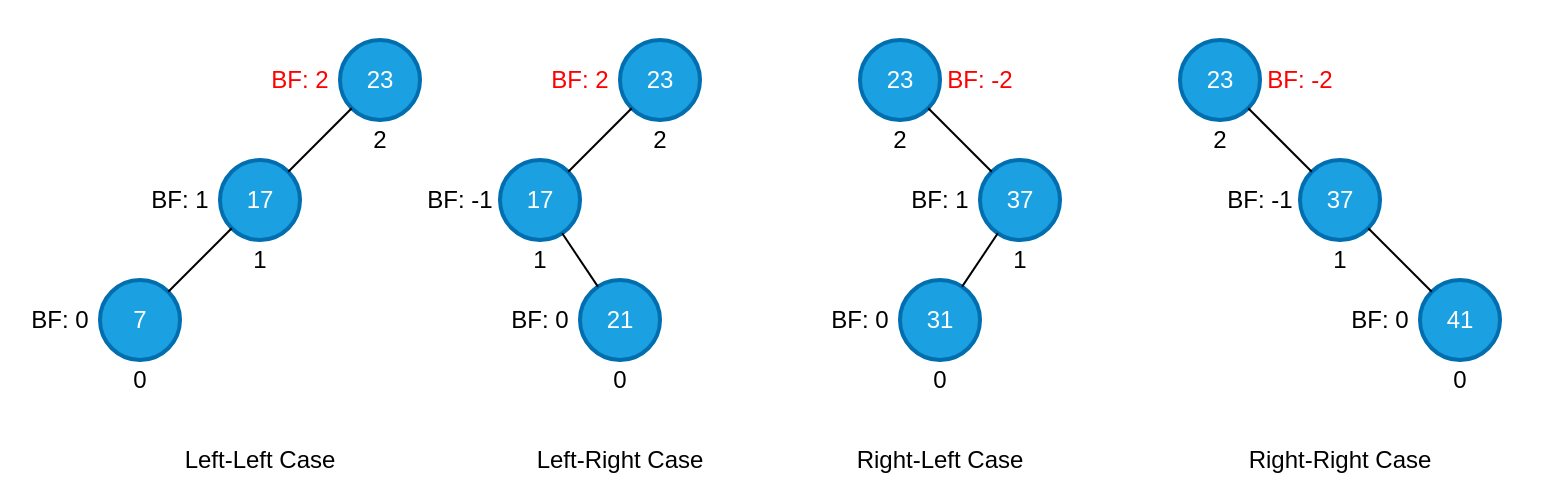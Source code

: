 <mxfile>
    <diagram id="q2265Qc9oZ-RBptxZdze" name="invalid_cases">
        <mxGraphModel dx="1322" dy="689" grid="1" gridSize="10" guides="1" tooltips="1" connect="1" arrows="1" fold="1" page="1" pageScale="1" pageWidth="850" pageHeight="1100" math="0" shadow="0">
            <root>
                <mxCell id="0"/>
                <mxCell id="1" parent="0"/>
                <mxCell id="viwTJ_QeCcKBem_4LBu4-62" value="" style="rounded=0;whiteSpace=wrap;html=1;strokeColor=none;fillColor=#FFFFFF;" parent="1" vertex="1">
                    <mxGeometry x="70" y="180" width="770" height="250" as="geometry"/>
                </mxCell>
                <mxCell id="2" value="23" style="ellipse;whiteSpace=wrap;html=1;aspect=fixed;strokeColor=#006EAF;strokeWidth=2;fillColor=#1ba1e2;fontColor=#ffffff;" parent="1" vertex="1">
                    <mxGeometry x="240" y="200" width="40" height="40" as="geometry"/>
                </mxCell>
                <mxCell id="3" value="&lt;font color=&quot;#000000&quot;&gt;2&lt;/font&gt;" style="text;html=1;strokeColor=none;fillColor=none;align=center;verticalAlign=middle;whiteSpace=wrap;rounded=0;" parent="1" vertex="1">
                    <mxGeometry x="240" y="240" width="40" height="20" as="geometry"/>
                </mxCell>
                <mxCell id="4" value="17" style="ellipse;whiteSpace=wrap;html=1;aspect=fixed;strokeColor=#006EAF;strokeWidth=2;fillColor=#1ba1e2;fontColor=#ffffff;" parent="1" vertex="1">
                    <mxGeometry x="180" y="260" width="40" height="40" as="geometry"/>
                </mxCell>
                <mxCell id="5" value="7" style="ellipse;whiteSpace=wrap;html=1;aspect=fixed;strokeColor=#006EAF;strokeWidth=2;fillColor=#1ba1e2;fontColor=#ffffff;" parent="1" vertex="1">
                    <mxGeometry x="120" y="320" width="40" height="40" as="geometry"/>
                </mxCell>
                <mxCell id="6" value="&lt;font color=&quot;#000000&quot;&gt;0&lt;/font&gt;" style="text;html=1;strokeColor=none;fillColor=none;align=center;verticalAlign=middle;whiteSpace=wrap;rounded=0;" parent="1" vertex="1">
                    <mxGeometry x="120" y="360" width="40" height="20" as="geometry"/>
                </mxCell>
                <mxCell id="7" value="&lt;font color=&quot;#000000&quot;&gt;1&lt;/font&gt;" style="text;html=1;strokeColor=none;fillColor=none;align=center;verticalAlign=middle;whiteSpace=wrap;rounded=0;" parent="1" vertex="1">
                    <mxGeometry x="180" y="300" width="40" height="20" as="geometry"/>
                </mxCell>
                <mxCell id="8" value="&lt;font color=&quot;#000000&quot;&gt;BF: 0&lt;/font&gt;" style="text;html=1;strokeColor=none;fillColor=none;align=center;verticalAlign=middle;whiteSpace=wrap;rounded=0;" parent="1" vertex="1">
                    <mxGeometry x="80" y="330" width="40" height="20" as="geometry"/>
                </mxCell>
                <mxCell id="9" value="&lt;font color=&quot;#000000&quot;&gt;BF: 1&lt;/font&gt;&lt;span style=&quot;color: rgba(0 , 0 , 0 , 0) ; font-family: monospace ; font-size: 0px&quot;&gt;%3CmxGraphModel%3E%3Croot%3E%3CmxCell%20id%3D%220%22%2F%3E%3CmxCell%20id%3D%221%22%20parent%3D%220%22%2F%3E%3CmxCell%20id%3D%222%22%20value%3D%22%26lt%3Bfont%20color%3D%26quot%3B%23000000%26quot%3B%26gt%3B1%26lt%3B%2Ffont%26gt%3B%22%20style%3D%22text%3Bhtml%3D1%3BstrokeColor%3Dnone%3BfillColor%3Dnone%3Balign%3Dcenter%3BverticalAlign%3Dmiddle%3BwhiteSpace%3Dwrap%3Brounded%3D0%3B%22%20vertex%3D%221%22%20parent%3D%221%22%3E%3CmxGeometry%20x%3D%22330%22%20y%3D%22490%22%20width%3D%2240%22%20height%3D%2220%22%20as%3D%22geometry%22%2F%3E%3C%2FmxCell%3E%3C%2Froot%3E%3C%2FmxGraphModel%3E&lt;/span&gt;" style="text;html=1;strokeColor=none;fillColor=none;align=center;verticalAlign=middle;whiteSpace=wrap;rounded=0;" parent="1" vertex="1">
                    <mxGeometry x="140" y="270" width="40" height="20" as="geometry"/>
                </mxCell>
                <mxCell id="11" value="&lt;font color=&quot;#ff0000&quot;&gt;BF: 2&lt;/font&gt;" style="text;html=1;strokeColor=none;fillColor=none;align=center;verticalAlign=middle;whiteSpace=wrap;rounded=0;" parent="1" vertex="1">
                    <mxGeometry x="200" y="210" width="40" height="20" as="geometry"/>
                </mxCell>
                <mxCell id="12" value="23" style="ellipse;whiteSpace=wrap;html=1;aspect=fixed;strokeColor=#006EAF;strokeWidth=2;fillColor=#1ba1e2;fontColor=#ffffff;" parent="1" vertex="1">
                    <mxGeometry x="380" y="200" width="40" height="40" as="geometry"/>
                </mxCell>
                <mxCell id="13" value="&lt;font color=&quot;#000000&quot;&gt;2&lt;/font&gt;" style="text;html=1;strokeColor=none;fillColor=none;align=center;verticalAlign=middle;whiteSpace=wrap;rounded=0;" parent="1" vertex="1">
                    <mxGeometry x="380" y="240" width="40" height="20" as="geometry"/>
                </mxCell>
                <mxCell id="14" value="17" style="ellipse;whiteSpace=wrap;html=1;aspect=fixed;strokeColor=#006EAF;strokeWidth=2;fillColor=#1ba1e2;fontColor=#ffffff;" parent="1" vertex="1">
                    <mxGeometry x="320" y="260" width="40" height="40" as="geometry"/>
                </mxCell>
                <mxCell id="15" value="21" style="ellipse;whiteSpace=wrap;html=1;aspect=fixed;strokeColor=#006EAF;strokeWidth=2;fillColor=#1ba1e2;fontColor=#ffffff;" parent="1" vertex="1">
                    <mxGeometry x="360" y="320" width="40" height="40" as="geometry"/>
                </mxCell>
                <mxCell id="16" value="&lt;font color=&quot;#000000&quot;&gt;0&lt;/font&gt;" style="text;html=1;strokeColor=none;fillColor=none;align=center;verticalAlign=middle;whiteSpace=wrap;rounded=0;" parent="1" vertex="1">
                    <mxGeometry x="360" y="360" width="40" height="20" as="geometry"/>
                </mxCell>
                <mxCell id="17" value="&lt;font color=&quot;#000000&quot;&gt;1&lt;/font&gt;" style="text;html=1;strokeColor=none;fillColor=none;align=center;verticalAlign=middle;whiteSpace=wrap;rounded=0;" parent="1" vertex="1">
                    <mxGeometry x="320" y="300" width="40" height="20" as="geometry"/>
                </mxCell>
                <mxCell id="18" value="&lt;font color=&quot;#000000&quot;&gt;BF: 0&lt;/font&gt;" style="text;html=1;strokeColor=none;fillColor=none;align=center;verticalAlign=middle;whiteSpace=wrap;rounded=0;" parent="1" vertex="1">
                    <mxGeometry x="320" y="330" width="40" height="20" as="geometry"/>
                </mxCell>
                <mxCell id="19" value="&lt;font color=&quot;#000000&quot;&gt;BF: -1&lt;/font&gt;&lt;span style=&quot;color: rgba(0 , 0 , 0 , 0) ; font-family: monospace ; font-size: 0px&quot;&gt;%3CmxGraphModel%3E%3Croot%3E%3CmxCell%20id%3D%220%22%2F%3E%3CmxCell%20id%3D%221%22%20parent%3D%220%22%2F%3E%3CmxCell%20id%3D%222%22%20value%3D%22%26lt%3Bfont%20color%3D%26quot%3B%23000000%26quot%3B%26gt%3B1%26lt%3B%2Ffont%26gt%3B%22%20style%3D%22text%3Bhtml%3D1%3BstrokeColor%3Dnone%3BfillColor%3Dnone%3Balign%3Dcenter%3BverticalAlign%3Dmiddle%3BwhiteSpace%3Dwrap%3Brounded%3D0%3B%22%20vertex%3D%221%22%20parent%3D%221%22%3E%3CmxGeometry%20x%3D%22330%22%20y%3D%22490%22%20width%3D%2240%22%20height%3D%2220%22%20as%3D%22geometry%22%2F%3E%3C%2FmxCell%3E%3C%2Froot%3E%3C%2FmxGraphModel%3-E&lt;/span&gt;" style="text;html=1;strokeColor=none;fillColor=none;align=center;verticalAlign=middle;whiteSpace=wrap;rounded=0;" parent="1" vertex="1">
                    <mxGeometry x="280" y="270" width="40" height="20" as="geometry"/>
                </mxCell>
                <mxCell id="20" value="&lt;font color=&quot;#ff0000&quot;&gt;BF: 2&lt;/font&gt;" style="text;html=1;strokeColor=none;fillColor=none;align=center;verticalAlign=middle;whiteSpace=wrap;rounded=0;" parent="1" vertex="1">
                    <mxGeometry x="340" y="210" width="40" height="20" as="geometry"/>
                </mxCell>
                <mxCell id="30" value="23" style="ellipse;whiteSpace=wrap;html=1;aspect=fixed;strokeColor=#006EAF;strokeWidth=2;fillColor=#1ba1e2;fontColor=#ffffff;" parent="1" vertex="1">
                    <mxGeometry x="500" y="200" width="40" height="40" as="geometry"/>
                </mxCell>
                <mxCell id="31" value="&lt;font color=&quot;#000000&quot;&gt;2&lt;/font&gt;" style="text;html=1;strokeColor=none;fillColor=none;align=center;verticalAlign=middle;whiteSpace=wrap;rounded=0;" parent="1" vertex="1">
                    <mxGeometry x="500" y="240" width="40" height="20" as="geometry"/>
                </mxCell>
                <mxCell id="32" value="37" style="ellipse;whiteSpace=wrap;html=1;aspect=fixed;strokeColor=#006EAF;strokeWidth=2;fillColor=#1ba1e2;fontColor=#ffffff;" parent="1" vertex="1">
                    <mxGeometry x="560" y="260" width="40" height="40" as="geometry"/>
                </mxCell>
                <mxCell id="33" value="31" style="ellipse;whiteSpace=wrap;html=1;aspect=fixed;strokeColor=#006EAF;strokeWidth=2;fillColor=#1ba1e2;fontColor=#ffffff;" parent="1" vertex="1">
                    <mxGeometry x="520" y="320" width="40" height="40" as="geometry"/>
                </mxCell>
                <mxCell id="34" value="&lt;font color=&quot;#000000&quot;&gt;0&lt;/font&gt;" style="text;html=1;strokeColor=none;fillColor=none;align=center;verticalAlign=middle;whiteSpace=wrap;rounded=0;" parent="1" vertex="1">
                    <mxGeometry x="520" y="360" width="40" height="20" as="geometry"/>
                </mxCell>
                <mxCell id="35" value="&lt;font color=&quot;#000000&quot;&gt;1&lt;/font&gt;" style="text;html=1;strokeColor=none;fillColor=none;align=center;verticalAlign=middle;whiteSpace=wrap;rounded=0;" parent="1" vertex="1">
                    <mxGeometry x="560" y="300" width="40" height="20" as="geometry"/>
                </mxCell>
                <mxCell id="36" value="&lt;font color=&quot;#000000&quot;&gt;BF: 0&lt;/font&gt;" style="text;html=1;strokeColor=none;fillColor=none;align=center;verticalAlign=middle;whiteSpace=wrap;rounded=0;" parent="1" vertex="1">
                    <mxGeometry x="480" y="330" width="40" height="20" as="geometry"/>
                </mxCell>
                <mxCell id="37" value="&lt;font color=&quot;#000000&quot;&gt;BF: 1&lt;/font&gt;&lt;span style=&quot;color: rgba(0 , 0 , 0 , 0) ; font-family: monospace ; font-size: 0px&quot;&gt;%3CmxGraphModel%3E%3Croot%3E%3CmxCell%20id%3D%220%22%2F%3E%3CmxCell%20id%3D%221%22%20parent%3D%220%22%2F%3E%3CmxCell%20id%3D%222%22%20value%3D%22%26lt%3Bfont%20color%3D%26quot%3B%23000000%26quot%3B%26gt%3B1%26lt%3B%2Ffont%26gt%3B%22%20style%3D%22text%3Bhtml%3D1%3BstrokeColor%3Dnone%3BfillColor%3Dnone%3Balign%3Dcenter%3BverticalAlign%3Dmiddle%3BwhiteSpace%3Dwrap%3Brounded%3D0%3B%22%20vertex%3D%221%22%20parent%3D%221%22%3E%3CmxGeometry%20x%3D%22330%22%20y%3D%22490%22%20width%3D%2240%22%20height%3D%2220%22%20as%3D%22geometry%22%2F%3E%3C%2FmxCell%3E%3C%2Froot%3E%3C%2FmxGraphModel%3E&lt;/span&gt;" style="text;html=1;strokeColor=none;fillColor=none;align=center;verticalAlign=middle;whiteSpace=wrap;rounded=0;" parent="1" vertex="1">
                    <mxGeometry x="520" y="270" width="40" height="20" as="geometry"/>
                </mxCell>
                <mxCell id="38" value="&lt;font color=&quot;#ff0000&quot;&gt;BF: -2&lt;/font&gt;" style="text;html=1;strokeColor=none;fillColor=none;align=center;verticalAlign=middle;whiteSpace=wrap;rounded=0;" parent="1" vertex="1">
                    <mxGeometry x="540" y="210" width="40" height="20" as="geometry"/>
                </mxCell>
                <mxCell id="39" value="23" style="ellipse;whiteSpace=wrap;html=1;aspect=fixed;strokeColor=#006EAF;strokeWidth=2;fillColor=#1ba1e2;fontColor=#ffffff;" parent="1" vertex="1">
                    <mxGeometry x="660" y="200" width="40" height="40" as="geometry"/>
                </mxCell>
                <mxCell id="40" value="&lt;font color=&quot;#000000&quot;&gt;2&lt;/font&gt;" style="text;html=1;strokeColor=none;fillColor=none;align=center;verticalAlign=middle;whiteSpace=wrap;rounded=0;" parent="1" vertex="1">
                    <mxGeometry x="660" y="240" width="40" height="20" as="geometry"/>
                </mxCell>
                <mxCell id="41" value="37" style="ellipse;whiteSpace=wrap;html=1;aspect=fixed;strokeColor=#006EAF;strokeWidth=2;fillColor=#1ba1e2;fontColor=#ffffff;" parent="1" vertex="1">
                    <mxGeometry x="720" y="260" width="40" height="40" as="geometry"/>
                </mxCell>
                <mxCell id="42" value="41" style="ellipse;whiteSpace=wrap;html=1;aspect=fixed;strokeColor=#006EAF;strokeWidth=2;fillColor=#1ba1e2;fontColor=#ffffff;" parent="1" vertex="1">
                    <mxGeometry x="780" y="320" width="40" height="40" as="geometry"/>
                </mxCell>
                <mxCell id="43" value="&lt;font color=&quot;#000000&quot;&gt;0&lt;/font&gt;" style="text;html=1;strokeColor=none;fillColor=none;align=center;verticalAlign=middle;whiteSpace=wrap;rounded=0;" parent="1" vertex="1">
                    <mxGeometry x="780" y="360" width="40" height="20" as="geometry"/>
                </mxCell>
                <mxCell id="44" value="&lt;font color=&quot;#000000&quot;&gt;1&lt;/font&gt;" style="text;html=1;strokeColor=none;fillColor=none;align=center;verticalAlign=middle;whiteSpace=wrap;rounded=0;" parent="1" vertex="1">
                    <mxGeometry x="720" y="300" width="40" height="20" as="geometry"/>
                </mxCell>
                <mxCell id="45" value="&lt;font color=&quot;#000000&quot;&gt;BF: 0&lt;/font&gt;" style="text;html=1;strokeColor=none;fillColor=none;align=center;verticalAlign=middle;whiteSpace=wrap;rounded=0;" parent="1" vertex="1">
                    <mxGeometry x="740" y="330" width="40" height="20" as="geometry"/>
                </mxCell>
                <mxCell id="46" value="&lt;font color=&quot;#000000&quot;&gt;BF: -1&lt;/font&gt;&lt;span style=&quot;color: rgba(0 , 0 , 0 , 0) ; font-family: monospace ; font-size: 0px&quot;&gt;%3CmxGraphModel%3E%3Croot%3E%3CmxCell%20id%3D%220%22%2F%3E%3CmxCell%20id%3D%221%22%20parent%3D%220%22%2F%3E%3CmxCell%20id%3D%222%22%20value%3D%22%26lt%3Bfont%20color%3D%26quot%3B%23000000%26quot%3B%26gt%3B1%26lt%3B%2Ffont%26gt%3B%22%20style%3D%22text%3Bhtml%3D1%3BstrokeColor%3Dnone%3BfillColor%3Dnone%3Balign%3Dcenter%3BverticalAlign%3Dmiddle%3BwhiteSpace%3Dwrap%3Brounded%3D0%3B%22%20vertex%3D%221%22%20parent%3D%221%22%3E%3CmxGeometry%20x%3D%22330%22%20y%3D%22490%22%20width%3D%2240%22%20height%3D%2220%22%20as%3D%22geometry%22%2F%3E%3C%2FmxCell%3E%3C%2Froot%3E%3C%2FmxGraphModel%3E&lt;/span&gt;" style="text;html=1;strokeColor=none;fillColor=none;align=center;verticalAlign=middle;whiteSpace=wrap;rounded=0;" parent="1" vertex="1">
                    <mxGeometry x="680" y="270" width="40" height="20" as="geometry"/>
                </mxCell>
                <mxCell id="47" value="&lt;font color=&quot;#ff0000&quot;&gt;BF: -2&lt;/font&gt;" style="text;html=1;strokeColor=none;fillColor=none;align=center;verticalAlign=middle;whiteSpace=wrap;rounded=0;" parent="1" vertex="1">
                    <mxGeometry x="700" y="210" width="40" height="20" as="geometry"/>
                </mxCell>
                <mxCell id="51" value="" style="endArrow=none;html=1;strokeColor=#000000;" parent="1" source="14" target="12" edge="1">
                    <mxGeometry width="50" height="50" relative="1" as="geometry">
                        <mxPoint x="330" y="590" as="sourcePoint"/>
                        <mxPoint x="380" y="540" as="targetPoint"/>
                    </mxGeometry>
                </mxCell>
                <mxCell id="52" value="" style="endArrow=none;html=1;strokeColor=#000000;" parent="1" source="15" target="14" edge="1">
                    <mxGeometry width="50" height="50" relative="1" as="geometry">
                        <mxPoint x="340" y="600" as="sourcePoint"/>
                        <mxPoint x="390" y="550" as="targetPoint"/>
                    </mxGeometry>
                </mxCell>
                <mxCell id="53" value="" style="endArrow=none;html=1;strokeColor=#000000;" parent="1" source="41" target="39" edge="1">
                    <mxGeometry width="50" height="50" relative="1" as="geometry">
                        <mxPoint x="350" y="610" as="sourcePoint"/>
                        <mxPoint x="400" y="560" as="targetPoint"/>
                    </mxGeometry>
                </mxCell>
                <mxCell id="54" value="" style="endArrow=none;html=1;strokeColor=#000000;" parent="1" source="33" target="32" edge="1">
                    <mxGeometry width="50" height="50" relative="1" as="geometry">
                        <mxPoint x="360" y="620" as="sourcePoint"/>
                        <mxPoint x="410" y="570" as="targetPoint"/>
                    </mxGeometry>
                </mxCell>
                <mxCell id="55" value="" style="endArrow=none;html=1;strokeColor=#000000;" parent="1" source="32" target="30" edge="1">
                    <mxGeometry width="50" height="50" relative="1" as="geometry">
                        <mxPoint x="370" y="630" as="sourcePoint"/>
                        <mxPoint x="420" y="580" as="targetPoint"/>
                    </mxGeometry>
                </mxCell>
                <mxCell id="56" value="" style="endArrow=none;html=1;strokeColor=#000000;" parent="1" source="5" target="4" edge="1">
                    <mxGeometry width="50" height="50" relative="1" as="geometry">
                        <mxPoint x="380" y="640" as="sourcePoint"/>
                        <mxPoint x="430" y="590" as="targetPoint"/>
                    </mxGeometry>
                </mxCell>
                <mxCell id="57" value="" style="endArrow=none;html=1;strokeColor=#000000;" parent="1" source="4" target="2" edge="1">
                    <mxGeometry width="50" height="50" relative="1" as="geometry">
                        <mxPoint x="390" y="650" as="sourcePoint"/>
                        <mxPoint x="440" y="600" as="targetPoint"/>
                    </mxGeometry>
                </mxCell>
                <mxCell id="58" value="" style="endArrow=none;html=1;strokeColor=#000000;" parent="1" source="42" target="41" edge="1">
                    <mxGeometry width="50" height="50" relative="1" as="geometry">
                        <mxPoint x="400" y="660" as="sourcePoint"/>
                        <mxPoint x="450" y="610" as="targetPoint"/>
                    </mxGeometry>
                </mxCell>
                <mxCell id="59" value="&lt;font color=&quot;#000000&quot;&gt;Left-Left Case&lt;/font&gt;" style="text;html=1;strokeColor=none;fillColor=none;align=center;verticalAlign=middle;whiteSpace=wrap;rounded=0;" parent="1" vertex="1">
                    <mxGeometry x="150" y="400" width="100" height="20" as="geometry"/>
                </mxCell>
                <mxCell id="60" value="&lt;font color=&quot;#000000&quot;&gt;Left-Right Case&lt;/font&gt;" style="text;html=1;strokeColor=none;fillColor=none;align=center;verticalAlign=middle;whiteSpace=wrap;rounded=0;" parent="1" vertex="1">
                    <mxGeometry x="330" y="400" width="100" height="20" as="geometry"/>
                </mxCell>
                <mxCell id="61" value="&lt;font color=&quot;#000000&quot;&gt;Right-Left Case&lt;/font&gt;" style="text;html=1;strokeColor=none;fillColor=none;align=center;verticalAlign=middle;whiteSpace=wrap;rounded=0;" parent="1" vertex="1">
                    <mxGeometry x="490" y="400" width="100" height="20" as="geometry"/>
                </mxCell>
                <mxCell id="62" value="&lt;font color=&quot;#000000&quot;&gt;Right-Right Case&lt;/font&gt;" style="text;html=1;strokeColor=none;fillColor=none;align=center;verticalAlign=middle;whiteSpace=wrap;rounded=0;" parent="1" vertex="1">
                    <mxGeometry x="690" y="400" width="100" height="20" as="geometry"/>
                </mxCell>
            </root>
        </mxGraphModel>
    </diagram>
    <diagram id="Ijml6JleHAxym1OPnk92" name="right_rotation">
        &#xa;        &#xa;&#xa;
        <mxGraphModel dx="1322" dy="689" grid="1" gridSize="10" guides="1" tooltips="1" connect="1" arrows="1" fold="1" page="1" pageScale="1" pageWidth="850" pageHeight="1100" math="0" shadow="0">
            &#xa;            &#xa;&#xa;
            <root>
                &#xa;                &#xa;&#xa;
                <mxCell id="6H4vvrLfv4xjmV8cVd2f-0"/>
                &#xa;                &#xa;&#xa;
                <mxCell id="6H4vvrLfv4xjmV8cVd2f-1" parent="6H4vvrLfv4xjmV8cVd2f-0"/>
                &#xa;                &#xa;&#xa;
                <mxCell id="7tkuIudEafTYgREbbMOm-0" value="" style="rounded=0;whiteSpace=wrap;html=1;strokeColor=none;fillColor=#FFFFFF;" vertex="1" parent="6H4vvrLfv4xjmV8cVd2f-1">
                    &#xa;                    &#xa;&#xa;
                    <mxGeometry x="20" y="185" width="690" height="205" as="geometry"/>
                    &#xa;                    &#xa;&#xa;
                </mxCell>
                &#xa;                &#xa;&#xa;
                <mxCell id="6gUneZJ-KQSb6SAxSn32-1" value="&lt;font color=&quot;#000000&quot;&gt;2&lt;/font&gt;" style="text;html=1;strokeColor=none;fillColor=none;align=center;verticalAlign=middle;whiteSpace=wrap;rounded=0;" vertex="1" parent="6H4vvrLfv4xjmV8cVd2f-1">
                    &#xa;                    &#xa;&#xa;
                    <mxGeometry x="240" y="240" width="40" height="20" as="geometry"/>
                    &#xa;                    &#xa;&#xa;
                </mxCell>
                &#xa;                &#xa;&#xa;
                <mxCell id="6gUneZJ-KQSb6SAxSn32-2" value="17" style="ellipse;whiteSpace=wrap;html=1;aspect=fixed;strokeWidth=2;fillColor=#1ba1e2;fontColor=#ffffff;strokeColor=#FF8000;" vertex="1" parent="6H4vvrLfv4xjmV8cVd2f-1">
                    &#xa;                    &#xa;&#xa;
                    <mxGeometry x="180" y="260" width="40" height="40" as="geometry"/>
                    &#xa;                    &#xa;&#xa;
                </mxCell>
                &#xa;                &#xa;&#xa;
                <mxCell id="6gUneZJ-KQSb6SAxSn32-3" value="7" style="ellipse;whiteSpace=wrap;html=1;aspect=fixed;strokeColor=#006EAF;strokeWidth=2;fillColor=#1ba1e2;fontColor=#ffffff;" vertex="1" parent="6H4vvrLfv4xjmV8cVd2f-1">
                    &#xa;                    &#xa;&#xa;
                    <mxGeometry x="120" y="320" width="40" height="40" as="geometry"/>
                    &#xa;                    &#xa;&#xa;
                </mxCell>
                &#xa;                &#xa;&#xa;
                <mxCell id="6gUneZJ-KQSb6SAxSn32-4" value="&lt;font color=&quot;#000000&quot;&gt;0&lt;/font&gt;" style="text;html=1;strokeColor=none;fillColor=none;align=center;verticalAlign=middle;whiteSpace=wrap;rounded=0;" vertex="1" parent="6H4vvrLfv4xjmV8cVd2f-1">
                    &#xa;                    &#xa;&#xa;
                    <mxGeometry x="120" y="360" width="40" height="20" as="geometry"/>
                    &#xa;                    &#xa;&#xa;
                </mxCell>
                &#xa;                &#xa;&#xa;
                <mxCell id="6gUneZJ-KQSb6SAxSn32-5" value="&lt;font color=&quot;#000000&quot;&gt;1&lt;/font&gt;" style="text;html=1;strokeColor=none;fillColor=none;align=center;verticalAlign=middle;whiteSpace=wrap;rounded=0;" vertex="1" parent="6H4vvrLfv4xjmV8cVd2f-1">
                    &#xa;                    &#xa;&#xa;
                    <mxGeometry x="180" y="300" width="40" height="20" as="geometry"/>
                    &#xa;                    &#xa;&#xa;
                </mxCell>
                &#xa;                &#xa;&#xa;
                <mxCell id="6gUneZJ-KQSb6SAxSn32-6" value="&lt;font color=&quot;#000000&quot;&gt;BF: 0&lt;/font&gt;" style="text;html=1;strokeColor=none;fillColor=none;align=center;verticalAlign=middle;whiteSpace=wrap;rounded=0;" vertex="1" parent="6H4vvrLfv4xjmV8cVd2f-1">
                    &#xa;                    &#xa;&#xa;
                    <mxGeometry x="80" y="330" width="40" height="20" as="geometry"/>
                    &#xa;                    &#xa;&#xa;
                </mxCell>
                &#xa;                &#xa;&#xa;
                <mxCell id="6gUneZJ-KQSb6SAxSn32-7" value="&lt;font color=&quot;#000000&quot;&gt;BF: 1&lt;/font&gt;&lt;span style=&quot;color: rgba(0 , 0 , 0 , 0) ; font-family: monospace ; font-size: 0px&quot;&gt;%3CmxGraphModel%3E%3Croot%3E%3CmxCell%20id%3D%220%22%2F%3E%3CmxCell%20id%3D%221%22%20parent%3D%220%22%2F%3E%3CmxCell%20id%3D%222%22%20value%3D%22%26lt%3Bfont%20color%3D%26quot%3B%23000000%26quot%3B%26gt%3B1%26lt%3B%2Ffont%26gt%3B%22%20style%3D%22text%3Bhtml%3D1%3BstrokeColor%3Dnone%3BfillColor%3Dnone%3Balign%3Dcenter%3BverticalAlign%3Dmiddle%3BwhiteSpace%3Dwrap%3Brounded%3D0%3B%22%20vertex%3D%221%22%20parent%3D%221%22%3E%3CmxGeometry%20x%3D%22330%22%20y%3D%22490%22%20width%3D%2240%22%20height%3D%2220%22%20as%3D%22geometry%22%2F%3E%3C%2FmxCell%3E%3C%2Froot%3E%3C%2FmxGraphModel%3E&lt;/span&gt;" style="text;html=1;strokeColor=none;fillColor=none;align=center;verticalAlign=middle;whiteSpace=wrap;rounded=0;" vertex="1" parent="6H4vvrLfv4xjmV8cVd2f-1">
                    &#xa;                    &#xa;&#xa;
                    <mxGeometry x="140" y="270" width="40" height="20" as="geometry"/>
                    &#xa;                    &#xa;&#xa;
                </mxCell>
                &#xa;                &#xa;&#xa;
                <mxCell id="6gUneZJ-KQSb6SAxSn32-8" value="&lt;font color=&quot;#ff0000&quot;&gt;BF: 2&lt;/font&gt;" style="text;html=1;strokeColor=none;fillColor=none;align=center;verticalAlign=middle;whiteSpace=wrap;rounded=0;" vertex="1" parent="6H4vvrLfv4xjmV8cVd2f-1">
                    &#xa;                    &#xa;&#xa;
                    <mxGeometry x="200" y="210" width="40" height="20" as="geometry"/>
                    &#xa;                    &#xa;&#xa;
                </mxCell>
                &#xa;                &#xa;&#xa;
                <mxCell id="6gUneZJ-KQSb6SAxSn32-9" value="" style="endArrow=none;html=1;strokeColor=#000000;" edge="1" parent="6H4vvrLfv4xjmV8cVd2f-1" source="6gUneZJ-KQSb6SAxSn32-3" target="6gUneZJ-KQSb6SAxSn32-2">
                    &#xa;                    &#xa;&#xa;
                    <mxGeometry width="50" height="50" relative="1" as="geometry">
                        &#xa;                        &#xa;&#xa;
                        <mxPoint x="380" y="640" as="sourcePoint"/>
                        &#xa;                        &#xa;&#xa;
                        <mxPoint x="430" y="590" as="targetPoint"/>
                        &#xa;                        &#xa;&#xa;
                    </mxGeometry>
                    &#xa;                    &#xa;&#xa;
                </mxCell>
                &#xa;                &#xa;&#xa;
                <mxCell id="6gUneZJ-KQSb6SAxSn32-10" value="" style="endArrow=none;html=1;strokeColor=#000000;" edge="1" parent="6H4vvrLfv4xjmV8cVd2f-1" source="6gUneZJ-KQSb6SAxSn32-2" target="6gUneZJ-KQSb6SAxSn32-12">
                    &#xa;                    &#xa;&#xa;
                    <mxGeometry width="50" height="50" relative="1" as="geometry">
                        &#xa;                        &#xa;&#xa;
                        <mxPoint x="390" y="650" as="sourcePoint"/>
                        &#xa;                        &#xa;&#xa;
                        <mxPoint x="245.858" y="234.142" as="targetPoint"/>
                        &#xa;                        &#xa;&#xa;
                    </mxGeometry>
                    &#xa;                    &#xa;&#xa;
                </mxCell>
                &#xa;                &#xa;&#xa;
                <mxCell id="6gUneZJ-KQSb6SAxSn32-11" value="&lt;font color=&quot;#000000&quot;&gt;Left-Left Case&lt;/font&gt;" style="text;html=1;strokeColor=none;fillColor=none;align=center;verticalAlign=middle;whiteSpace=wrap;rounded=0;" vertex="1" parent="6H4vvrLfv4xjmV8cVd2f-1">
                    &#xa;                    &#xa;&#xa;
                    <mxGeometry x="20" y="270" width="100" height="20" as="geometry"/>
                    &#xa;                    &#xa;&#xa;
                </mxCell>
                &#xa;                &#xa;&#xa;
                <mxCell id="6gUneZJ-KQSb6SAxSn32-12" value="23" style="ellipse;whiteSpace=wrap;html=1;aspect=fixed;strokeWidth=2;fillColor=#1ba1e2;fontColor=#ffffff;strokeColor=#FF8000;" vertex="1" parent="6H4vvrLfv4xjmV8cVd2f-1">
                    &#xa;                    &#xa;&#xa;
                    <mxGeometry x="240" y="200" width="40" height="40" as="geometry"/>
                    &#xa;                    &#xa;&#xa;
                </mxCell>
                &#xa;                &#xa;&#xa;
                <mxCell id="6gUneZJ-KQSb6SAxSn32-13" value="&lt;font color=&quot;#000000&quot;&gt;Right Rotation&lt;/font&gt;" style="html=1;shadow=0;dashed=0;align=center;verticalAlign=middle;shape=mxgraph.arrows2.arrow;dy=0.6;dx=40;notch=0;strokeColor=none;fillColor=#FFD966;" vertex="1" parent="6H4vvrLfv4xjmV8cVd2f-1">
                    &#xa;                    &#xa;&#xa;
                    <mxGeometry x="340" y="245" width="100" height="70" as="geometry"/>
                    &#xa;                    &#xa;&#xa;
                </mxCell>
                &#xa;                &#xa;&#xa;
                <mxCell id="6gUneZJ-KQSb6SAxSn32-14" value="" style="verticalLabelPosition=bottom;html=1;verticalAlign=top;strokeWidth=1;align=center;outlineConnect=0;dashed=0;outlineConnect=0;shape=mxgraph.aws3d.arrowSE;aspect=fixed;fillColor=#FFD966;strokeColor=none;" vertex="1" parent="6H4vvrLfv4xjmV8cVd2f-1">
                    &#xa;                    &#xa;&#xa;
                    <mxGeometry x="280" y="224" width="45.5" height="26" as="geometry"/>
                    &#xa;                    &#xa;&#xa;
                </mxCell>
                &#xa;                &#xa;&#xa;
                <mxCell id="6gUneZJ-KQSb6SAxSn32-15" value="" style="verticalLabelPosition=bottom;html=1;verticalAlign=top;strokeWidth=1;align=center;outlineConnect=0;dashed=0;outlineConnect=0;shape=mxgraph.aws3d.arrowNE;aspect=fixed;fillColor=#FFD966;strokeColor=none;" vertex="1" parent="6H4vvrLfv4xjmV8cVd2f-1">
                    &#xa;                    &#xa;&#xa;
                    <mxGeometry x="220" y="260" width="45.5" height="26" as="geometry"/>
                    &#xa;                    &#xa;&#xa;
                </mxCell>
                &#xa;                &#xa;&#xa;
                <mxCell id="6gUneZJ-KQSb6SAxSn32-17" value="&lt;font color=&quot;#97d077&quot;&gt;1&lt;/font&gt;" style="text;html=1;strokeColor=none;fillColor=none;align=center;verticalAlign=middle;whiteSpace=wrap;rounded=0;" vertex="1" parent="6H4vvrLfv4xjmV8cVd2f-1">
                    &#xa;                    &#xa;&#xa;
                    <mxGeometry x="560" y="257" width="40" height="20" as="geometry"/>
                    &#xa;                    &#xa;&#xa;
                </mxCell>
                &#xa;                &#xa;&#xa;
                <mxCell id="6gUneZJ-KQSb6SAxSn32-18" value="17" style="ellipse;whiteSpace=wrap;html=1;aspect=fixed;strokeWidth=2;fillColor=#1ba1e2;fontColor=#ffffff;strokeColor=#006EAF;" vertex="1" parent="6H4vvrLfv4xjmV8cVd2f-1">
                    &#xa;                    &#xa;&#xa;
                    <mxGeometry x="560" y="217" width="40" height="40" as="geometry"/>
                    &#xa;                    &#xa;&#xa;
                </mxCell>
                &#xa;                &#xa;&#xa;
                <mxCell id="6gUneZJ-KQSb6SAxSn32-19" value="7" style="ellipse;whiteSpace=wrap;html=1;aspect=fixed;strokeColor=#006EAF;strokeWidth=2;fillColor=#1ba1e2;fontColor=#ffffff;" vertex="1" parent="6H4vvrLfv4xjmV8cVd2f-1">
                    &#xa;                    &#xa;&#xa;
                    <mxGeometry x="500" y="280" width="40" height="40" as="geometry"/>
                    &#xa;                    &#xa;&#xa;
                </mxCell>
                &#xa;                &#xa;&#xa;
                <mxCell id="6gUneZJ-KQSb6SAxSn32-20" value="&lt;font color=&quot;#000000&quot;&gt;0&lt;/font&gt;" style="text;html=1;strokeColor=none;fillColor=none;align=center;verticalAlign=middle;whiteSpace=wrap;rounded=0;" vertex="1" parent="6H4vvrLfv4xjmV8cVd2f-1">
                    &#xa;                    &#xa;&#xa;
                    <mxGeometry x="500" y="320" width="40" height="20" as="geometry"/>
                    &#xa;                    &#xa;&#xa;
                </mxCell>
                &#xa;                &#xa;&#xa;
                <mxCell id="6gUneZJ-KQSb6SAxSn32-21" value="&lt;font color=&quot;#97d077&quot;&gt;0&lt;/font&gt;" style="text;html=1;strokeColor=none;fillColor=none;align=center;verticalAlign=middle;whiteSpace=wrap;rounded=0;" vertex="1" parent="6H4vvrLfv4xjmV8cVd2f-1">
                    &#xa;                    &#xa;&#xa;
                    <mxGeometry x="620" y="320" width="40" height="20" as="geometry"/>
                    &#xa;                    &#xa;&#xa;
                </mxCell>
                &#xa;                &#xa;&#xa;
                <mxCell id="6gUneZJ-KQSb6SAxSn32-22" value="&lt;font color=&quot;#000000&quot;&gt;BF: 0&lt;/font&gt;&lt;span style=&quot;color: rgba(0 , 0 , 0 , 0) ; font-family: monospace ; font-size: 0px&quot;&gt;%3CmxGraphModel%3E%3Croot%3E%3CmxCell%20id%3D%220%22%2F%3E%3CmxCell%20id%3D%221%22%20parent%3D%220%22%2F%3E%3CmxCell%20id%3D%222%22%20value%3D%22%26lt%3Bfont%20color%3D%26quot%3B%23000000%26quot%3B%26gt%3B1%26lt%3B%2Ffont%26gt%3B%22%20style%3D%22text%3Bhtml%3D1%3BstrokeColor%3Dnone%3BfillColor%3Dnone%3Balign%3Dcenter%3BverticalAlign%3Dmiddle%3BwhiteSpace%3Dwrap%3Brounded%3D0%3B%22%20vertex%3D%221%22%20parent%3D%221%22%3E%3CmxGeometry%20x%3D%22330%22%20y%3D%22490%22%20width%3D%2240%22%20height%3D%2220%22%20as%3D%22geometry%22%2F%3E%3C%2FmxCell%3E%3C%2Froot%3E%3C%2FmxGraphModel%3&lt;/span&gt;" style="text;html=1;strokeColor=none;fillColor=none;align=center;verticalAlign=middle;whiteSpace=wrap;rounded=0;" vertex="1" parent="6H4vvrLfv4xjmV8cVd2f-1">
                    &#xa;                    &#xa;&#xa;
                    <mxGeometry x="460" y="290" width="40" height="20" as="geometry"/>
                    &#xa;                    &#xa;&#xa;
                </mxCell>
                &#xa;                &#xa;&#xa;
                <mxCell id="6gUneZJ-KQSb6SAxSn32-23" value="&lt;font color=&quot;#97d077&quot;&gt;BF: 0&lt;/font&gt;" style="text;html=1;strokeColor=none;fillColor=none;align=center;verticalAlign=middle;whiteSpace=wrap;rounded=0;" vertex="1" parent="6H4vvrLfv4xjmV8cVd2f-1">
                    &#xa;                    &#xa;&#xa;
                    <mxGeometry x="660" y="290" width="40" height="20" as="geometry"/>
                    &#xa;                    &#xa;&#xa;
                </mxCell>
                &#xa;                &#xa;&#xa;
                <mxCell id="6gUneZJ-KQSb6SAxSn32-24" value="" style="endArrow=none;html=1;strokeColor=#000000;" edge="1" parent="6H4vvrLfv4xjmV8cVd2f-1" source="6gUneZJ-KQSb6SAxSn32-19" target="6gUneZJ-KQSb6SAxSn32-18">
                    &#xa;                    &#xa;&#xa;
                    <mxGeometry width="50" height="50" relative="1" as="geometry">
                        &#xa;                        &#xa;&#xa;
                        <mxPoint x="800" y="880" as="sourcePoint"/>
                        &#xa;                        &#xa;&#xa;
                        <mxPoint x="850" y="830" as="targetPoint"/>
                        &#xa;                        &#xa;&#xa;
                    </mxGeometry>
                    &#xa;                    &#xa;&#xa;
                </mxCell>
                &#xa;                &#xa;&#xa;
                <mxCell id="6gUneZJ-KQSb6SAxSn32-25" value="" style="endArrow=none;html=1;strokeColor=#000000;" edge="1" parent="6H4vvrLfv4xjmV8cVd2f-1" source="6gUneZJ-KQSb6SAxSn32-18" target="6gUneZJ-KQSb6SAxSn32-26">
                    &#xa;                    &#xa;&#xa;
                    <mxGeometry width="50" height="50" relative="1" as="geometry">
                        &#xa;                        &#xa;&#xa;
                        <mxPoint x="810" y="890" as="sourcePoint"/>
                        &#xa;                        &#xa;&#xa;
                        <mxPoint x="671.817" y="441.751" as="targetPoint"/>
                        &#xa;                        &#xa;&#xa;
                    </mxGeometry>
                    &#xa;                    &#xa;&#xa;
                </mxCell>
                &#xa;                &#xa;&#xa;
                <mxCell id="6gUneZJ-KQSb6SAxSn32-26" value="23" style="ellipse;whiteSpace=wrap;html=1;aspect=fixed;strokeWidth=2;fillColor=#1ba1e2;fontColor=#ffffff;strokeColor=#006EAF;" vertex="1" parent="6H4vvrLfv4xjmV8cVd2f-1">
                    &#xa;                    &#xa;&#xa;
                    <mxGeometry x="620" y="280" width="40" height="40" as="geometry"/>
                    &#xa;                    &#xa;&#xa;
                </mxCell>
                &#xa;                &#xa;&#xa;
                <mxCell id="WDyEcnXeic9Q5UkR0kSp-0" value="&lt;font color=&quot;#97d077&quot;&gt;BF: 0&lt;/font&gt;" style="text;html=1;strokeColor=none;fillColor=none;align=center;verticalAlign=middle;whiteSpace=wrap;rounded=0;" vertex="1" parent="6H4vvrLfv4xjmV8cVd2f-1">
                    &#xa;                    &#xa;&#xa;
                    <mxGeometry x="600" y="227" width="40" height="20" as="geometry"/>
                    &#xa;                    &#xa;&#xa;
                </mxCell>
                &#xa;                &#xa;&#xa;
            </root>
            &#xa;            &#xa;&#xa;
        </mxGraphModel>
        &#xa;        &#xa;&#xa;
    </diagram>
    <diagram id="KevKG423E4hyWmWzJgQT" name="left_right_rotation">
        &#xa;
        <mxGraphModel dx="1322" dy="689" grid="1" gridSize="10" guides="1" tooltips="1" connect="1" arrows="1" fold="1" page="1" pageScale="1" pageWidth="850" pageHeight="1100" math="0" shadow="0">
            &#xa;
            <root>
                &#xa;
                <mxCell id="MAEtbOzRcpaLhLekgfOh-0"/>
                &#xa;
                <mxCell id="MAEtbOzRcpaLhLekgfOh-1" parent="MAEtbOzRcpaLhLekgfOh-0"/>
                &#xa;
                <mxCell id="n2iKd9C5PtmgCYEXLgz_-0" value="" style="rounded=0;whiteSpace=wrap;html=1;strokeColor=none;fillColor=#FFFFFF;" parent="MAEtbOzRcpaLhLekgfOh-1" vertex="1">
                    &#xa;
                    <mxGeometry x="15" y="185" width="805" height="205" as="geometry"/>
                    &#xa;
                </mxCell>
                &#xa;
                <mxCell id="qJKbSbZmaZ8dpNACsMC1-0" value="23" style="ellipse;whiteSpace=wrap;html=1;aspect=fixed;strokeColor=#006EAF;strokeWidth=2;fillColor=#1ba1e2;fontColor=#ffffff;" parent="MAEtbOzRcpaLhLekgfOh-1" vertex="1">
                    &#xa;
                    <mxGeometry x="200" y="200" width="40" height="40" as="geometry"/>
                    &#xa;
                </mxCell>
                &#xa;
                <mxCell id="qJKbSbZmaZ8dpNACsMC1-1" value="&lt;font color=&quot;#000000&quot;&gt;2&lt;/font&gt;" style="text;html=1;strokeColor=none;fillColor=none;align=center;verticalAlign=middle;whiteSpace=wrap;rounded=0;" parent="MAEtbOzRcpaLhLekgfOh-1" vertex="1">
                    &#xa;
                    <mxGeometry x="200" y="240" width="40" height="20" as="geometry"/>
                    &#xa;
                </mxCell>
                &#xa;
                <mxCell id="qJKbSbZmaZ8dpNACsMC1-2" value="17" style="ellipse;whiteSpace=wrap;html=1;aspect=fixed;strokeWidth=2;fillColor=#1ba1e2;fontColor=#ffffff;strokeColor=#FF8000;" parent="MAEtbOzRcpaLhLekgfOh-1" vertex="1">
                    &#xa;
                    <mxGeometry x="140" y="260" width="40" height="40" as="geometry"/>
                    &#xa;
                </mxCell>
                &#xa;
                <mxCell id="qJKbSbZmaZ8dpNACsMC1-3" value="21" style="ellipse;whiteSpace=wrap;html=1;aspect=fixed;strokeWidth=2;fillColor=#1ba1e2;fontColor=#ffffff;strokeColor=#FF8000;" parent="MAEtbOzRcpaLhLekgfOh-1" vertex="1">
                    &#xa;
                    <mxGeometry x="180" y="320" width="40" height="40" as="geometry"/>
                    &#xa;
                </mxCell>
                &#xa;
                <mxCell id="qJKbSbZmaZ8dpNACsMC1-4" value="&lt;font color=&quot;#000000&quot;&gt;0&lt;/font&gt;" style="text;html=1;strokeColor=none;fillColor=none;align=center;verticalAlign=middle;whiteSpace=wrap;rounded=0;" parent="MAEtbOzRcpaLhLekgfOh-1" vertex="1">
                    &#xa;
                    <mxGeometry x="180" y="360" width="40" height="20" as="geometry"/>
                    &#xa;
                </mxCell>
                &#xa;
                <mxCell id="qJKbSbZmaZ8dpNACsMC1-5" value="&lt;font color=&quot;#000000&quot;&gt;1&lt;/font&gt;" style="text;html=1;strokeColor=none;fillColor=none;align=center;verticalAlign=middle;whiteSpace=wrap;rounded=0;" parent="MAEtbOzRcpaLhLekgfOh-1" vertex="1">
                    &#xa;
                    <mxGeometry x="140" y="300" width="40" height="20" as="geometry"/>
                    &#xa;
                </mxCell>
                &#xa;
                <mxCell id="qJKbSbZmaZ8dpNACsMC1-6" value="&lt;font color=&quot;#000000&quot;&gt;BF: 0&lt;/font&gt;" style="text;html=1;strokeColor=none;fillColor=none;align=center;verticalAlign=middle;whiteSpace=wrap;rounded=0;" parent="MAEtbOzRcpaLhLekgfOh-1" vertex="1">
                    &#xa;
                    <mxGeometry x="140" y="330" width="40" height="20" as="geometry"/>
                    &#xa;
                </mxCell>
                &#xa;
                <mxCell id="qJKbSbZmaZ8dpNACsMC1-7" value="&lt;font color=&quot;#ff0000&quot;&gt;BF: 2&lt;/font&gt;" style="text;html=1;strokeColor=none;fillColor=none;align=center;verticalAlign=middle;whiteSpace=wrap;rounded=0;" parent="MAEtbOzRcpaLhLekgfOh-1" vertex="1">
                    &#xa;
                    <mxGeometry x="160" y="210" width="40" height="20" as="geometry"/>
                    &#xa;
                </mxCell>
                &#xa;
                <mxCell id="qJKbSbZmaZ8dpNACsMC1-8" value="" style="endArrow=none;html=1;strokeColor=#000000;" parent="MAEtbOzRcpaLhLekgfOh-1" source="qJKbSbZmaZ8dpNACsMC1-2" target="qJKbSbZmaZ8dpNACsMC1-0" edge="1">
                    &#xa;
                    <mxGeometry width="50" height="50" relative="1" as="geometry">
                        &#xa;
                        <mxPoint x="150" y="590" as="sourcePoint"/>
                        &#xa;
                        <mxPoint x="200" y="540" as="targetPoint"/>
                        &#xa;
                    </mxGeometry>
                    &#xa;
                </mxCell>
                &#xa;
                <mxCell id="qJKbSbZmaZ8dpNACsMC1-9" value="" style="endArrow=none;html=1;strokeColor=#000000;" parent="MAEtbOzRcpaLhLekgfOh-1" source="qJKbSbZmaZ8dpNACsMC1-3" target="qJKbSbZmaZ8dpNACsMC1-2" edge="1">
                    &#xa;
                    <mxGeometry width="50" height="50" relative="1" as="geometry">
                        &#xa;
                        <mxPoint x="160" y="600" as="sourcePoint"/>
                        &#xa;
                        <mxPoint x="210" y="550" as="targetPoint"/>
                        &#xa;
                    </mxGeometry>
                    &#xa;
                </mxCell>
                &#xa;
                <mxCell id="qJKbSbZmaZ8dpNACsMC1-10" value="&lt;font color=&quot;#000000&quot;&gt;Left-Right Case&lt;/font&gt;" style="text;html=1;strokeColor=none;fillColor=none;align=center;verticalAlign=middle;whiteSpace=wrap;rounded=0;" parent="MAEtbOzRcpaLhLekgfOh-1" vertex="1">
                    &#xa;
                    <mxGeometry x="20" y="270" width="100" height="20" as="geometry"/>
                    &#xa;
                </mxCell>
                &#xa;
                <mxCell id="6PrU-zZKSgBCCHmBzNp6-0" value="&lt;font color=&quot;#000000&quot;&gt;Right Rotation&lt;/font&gt;" style="html=1;shadow=0;dashed=0;align=center;verticalAlign=middle;shape=mxgraph.arrows2.arrow;dy=0.6;dx=40;notch=0;strokeColor=none;fillColor=#FFD966;" parent="MAEtbOzRcpaLhLekgfOh-1" vertex="1">
                    &#xa;
                    <mxGeometry x="520" y="255" width="100" height="70" as="geometry"/>
                    &#xa;
                </mxCell>
                &#xa;
                <mxCell id="6PrU-zZKSgBCCHmBzNp6-1" value="&lt;font color=&quot;#000000&quot;&gt;BF: -1&lt;/font&gt;" style="text;html=1;strokeColor=none;fillColor=none;align=center;verticalAlign=middle;whiteSpace=wrap;rounded=0;" parent="MAEtbOzRcpaLhLekgfOh-1" vertex="1">
                    &#xa;
                    <mxGeometry x="180" y="270" width="40" height="20" as="geometry"/>
                    &#xa;
                </mxCell>
                &#xa;
                <mxCell id="6PrU-zZKSgBCCHmBzNp6-2" value="" style="verticalLabelPosition=bottom;html=1;verticalAlign=top;strokeWidth=1;align=center;outlineConnect=0;dashed=0;outlineConnect=0;shape=mxgraph.aws3d.arrowNW;aspect=fixed;fillColor=#FFD966;strokeColor=none;" parent="MAEtbOzRcpaLhLekgfOh-1" vertex="1">
                    &#xa;
                    <mxGeometry x="134.5" y="310" width="45.5" height="26" as="geometry"/>
                    &#xa;
                </mxCell>
                &#xa;
                <mxCell id="6PrU-zZKSgBCCHmBzNp6-3" value="" style="verticalLabelPosition=bottom;html=1;verticalAlign=top;strokeWidth=1;align=center;outlineConnect=0;dashed=0;outlineConnect=0;shape=mxgraph.aws3d.arrowSW;aspect=fixed;strokeColor=none;fillColor=#FFD966;" parent="MAEtbOzRcpaLhLekgfOh-1" vertex="1">
                    &#xa;
                    <mxGeometry x="100" y="294" width="45.5" height="26" as="geometry"/>
                    &#xa;
                </mxCell>
                &#xa;
                <mxCell id="6PrU-zZKSgBCCHmBzNp6-4" value="23" style="ellipse;whiteSpace=wrap;html=1;aspect=fixed;strokeWidth=2;fillColor=#1ba1e2;fontColor=#ffffff;strokeColor=#FFD966;" parent="MAEtbOzRcpaLhLekgfOh-1" vertex="1">
                    &#xa;
                    <mxGeometry x="480" y="200" width="40" height="40" as="geometry"/>
                    &#xa;
                </mxCell>
                &#xa;
                <mxCell id="6PrU-zZKSgBCCHmBzNp6-5" value="&lt;font color=&quot;#000000&quot;&gt;2&lt;/font&gt;" style="text;html=1;strokeColor=none;fillColor=none;align=center;verticalAlign=middle;whiteSpace=wrap;rounded=0;" parent="MAEtbOzRcpaLhLekgfOh-1" vertex="1">
                    &#xa;
                    <mxGeometry x="480" y="240" width="40" height="20" as="geometry"/>
                    &#xa;
                </mxCell>
                &#xa;
                <mxCell id="6PrU-zZKSgBCCHmBzNp6-6" value="17" style="ellipse;whiteSpace=wrap;html=1;aspect=fixed;strokeWidth=2;fillColor=#1ba1e2;fontColor=#ffffff;strokeColor=#006EAF;" parent="MAEtbOzRcpaLhLekgfOh-1" vertex="1">
                    &#xa;
                    <mxGeometry x="360" y="320" width="40" height="40" as="geometry"/>
                    &#xa;
                </mxCell>
                &#xa;
                <mxCell id="6PrU-zZKSgBCCHmBzNp6-7" value="21" style="ellipse;whiteSpace=wrap;html=1;aspect=fixed;strokeWidth=2;fillColor=#1ba1e2;fontColor=#ffffff;strokeColor=#FFD966;" parent="MAEtbOzRcpaLhLekgfOh-1" vertex="1">
                    &#xa;
                    <mxGeometry x="420" y="260" width="40" height="40" as="geometry"/>
                    &#xa;
                </mxCell>
                &#xa;
                <mxCell id="6PrU-zZKSgBCCHmBzNp6-8" value="&lt;font color=&quot;#ffd966&quot;&gt;0&lt;/font&gt;" style="text;html=1;strokeColor=none;fillColor=none;align=center;verticalAlign=middle;whiteSpace=wrap;rounded=0;" parent="MAEtbOzRcpaLhLekgfOh-1" vertex="1">
                    &#xa;
                    <mxGeometry x="360" y="360" width="40" height="20" as="geometry"/>
                    &#xa;
                </mxCell>
                &#xa;
                <mxCell id="6PrU-zZKSgBCCHmBzNp6-9" value="&lt;font color=&quot;#ffd966&quot;&gt;1&lt;/font&gt;" style="text;html=1;strokeColor=none;fillColor=none;align=center;verticalAlign=middle;whiteSpace=wrap;rounded=0;" parent="MAEtbOzRcpaLhLekgfOh-1" vertex="1">
                    &#xa;
                    <mxGeometry x="420" y="300" width="40" height="20" as="geometry"/>
                    &#xa;
                </mxCell>
                &#xa;
                <mxCell id="6PrU-zZKSgBCCHmBzNp6-10" value="&lt;font color=&quot;#ffd966&quot;&gt;BF: 0&lt;/font&gt;" style="text;html=1;strokeColor=none;fillColor=none;align=center;verticalAlign=middle;whiteSpace=wrap;rounded=0;" parent="MAEtbOzRcpaLhLekgfOh-1" vertex="1">
                    &#xa;
                    <mxGeometry x="400" y="330" width="40" height="20" as="geometry"/>
                    &#xa;
                </mxCell>
                &#xa;
                <mxCell id="6PrU-zZKSgBCCHmBzNp6-11" value="&lt;font color=&quot;#ff0000&quot;&gt;BF: 2&lt;/font&gt;" style="text;html=1;strokeColor=none;fillColor=none;align=center;verticalAlign=middle;whiteSpace=wrap;rounded=0;" parent="MAEtbOzRcpaLhLekgfOh-1" vertex="1">
                    &#xa;
                    <mxGeometry x="440" y="210" width="40" height="20" as="geometry"/>
                    &#xa;
                </mxCell>
                &#xa;
                <mxCell id="6PrU-zZKSgBCCHmBzNp6-12" value="" style="endArrow=none;html=1;strokeColor=#000000;" parent="MAEtbOzRcpaLhLekgfOh-1" source="6PrU-zZKSgBCCHmBzNp6-7" target="6PrU-zZKSgBCCHmBzNp6-4" edge="1">
                    &#xa;
                    <mxGeometry width="50" height="50" relative="1" as="geometry">
                        &#xa;
                        <mxPoint x="394" y="220" as="sourcePoint"/>
                        &#xa;
                        <mxPoint x="525" y="660" as="targetPoint"/>
                        &#xa;
                    </mxGeometry>
                    &#xa;
                </mxCell>
                &#xa;
                <mxCell id="6PrU-zZKSgBCCHmBzNp6-13" value="" style="endArrow=none;html=1;strokeColor=#000000;" parent="MAEtbOzRcpaLhLekgfOh-1" source="6PrU-zZKSgBCCHmBzNp6-7" target="6PrU-zZKSgBCCHmBzNp6-6" edge="1">
                    &#xa;
                    <mxGeometry width="50" height="50" relative="1" as="geometry">
                        &#xa;
                        <mxPoint x="485" y="720" as="sourcePoint"/>
                        &#xa;
                        <mxPoint x="535" y="670" as="targetPoint"/>
                        &#xa;
                    </mxGeometry>
                    &#xa;
                </mxCell>
                &#xa;
                <mxCell id="6PrU-zZKSgBCCHmBzNp6-14" value="&lt;font color=&quot;#ffd966&quot;&gt;BF: 1&lt;/font&gt;" style="text;html=1;strokeColor=none;fillColor=none;align=center;verticalAlign=middle;whiteSpace=wrap;rounded=0;" parent="MAEtbOzRcpaLhLekgfOh-1" vertex="1">
                    &#xa;
                    <mxGeometry x="380" y="270" width="40" height="20" as="geometry"/>
                    &#xa;
                </mxCell>
                &#xa;
                <mxCell id="6PrU-zZKSgBCCHmBzNp6-18" value="&lt;font color=&quot;#000000&quot;&gt;Left Rotation&lt;/font&gt;" style="html=1;shadow=0;dashed=0;align=center;verticalAlign=middle;shape=mxgraph.arrows2.arrow;dy=0.6;dx=40;notch=0;strokeColor=none;fillColor=#FFD966;" parent="MAEtbOzRcpaLhLekgfOh-1" vertex="1">
                    &#xa;
                    <mxGeometry x="250" y="255" width="100" height="70" as="geometry"/>
                    &#xa;
                </mxCell>
                &#xa;
                <mxCell id="6PrU-zZKSgBCCHmBzNp6-19" value="23" style="ellipse;whiteSpace=wrap;html=1;aspect=fixed;strokeWidth=2;fillColor=#1ba1e2;fontColor=#ffffff;strokeColor=#006EAF;" parent="MAEtbOzRcpaLhLekgfOh-1" vertex="1">
                    &#xa;
                    <mxGeometry x="760" y="303" width="40" height="40" as="geometry"/>
                    &#xa;
                </mxCell>
                &#xa;
                <mxCell id="6PrU-zZKSgBCCHmBzNp6-20" value="&lt;font color=&quot;#000000&quot;&gt;0&lt;/font&gt;" style="text;html=1;strokeColor=none;fillColor=none;align=center;verticalAlign=middle;whiteSpace=wrap;rounded=0;" parent="MAEtbOzRcpaLhLekgfOh-1" vertex="1">
                    &#xa;
                    <mxGeometry x="640" y="340" width="40" height="20" as="geometry"/>
                    &#xa;
                </mxCell>
                &#xa;
                <mxCell id="6PrU-zZKSgBCCHmBzNp6-21" value="17" style="ellipse;whiteSpace=wrap;html=1;aspect=fixed;strokeWidth=2;fillColor=#1ba1e2;fontColor=#ffffff;strokeColor=#006EAF;" parent="MAEtbOzRcpaLhLekgfOh-1" vertex="1">
                    &#xa;
                    <mxGeometry x="640" y="300" width="40" height="40" as="geometry"/>
                    &#xa;
                </mxCell>
                &#xa;
                <mxCell id="6PrU-zZKSgBCCHmBzNp6-22" value="21" style="ellipse;whiteSpace=wrap;html=1;aspect=fixed;strokeWidth=2;fillColor=#1ba1e2;fontColor=#ffffff;strokeColor=#006EAF;" parent="MAEtbOzRcpaLhLekgfOh-1" vertex="1">
                    &#xa;
                    <mxGeometry x="700" y="240" width="40" height="40" as="geometry"/>
                    &#xa;
                </mxCell>
                &#xa;
                <mxCell id="6PrU-zZKSgBCCHmBzNp6-23" value="&lt;font color=&quot;#97d077&quot;&gt;0&lt;/font&gt;" style="text;html=1;strokeColor=none;fillColor=none;align=center;verticalAlign=middle;whiteSpace=wrap;rounded=0;" parent="MAEtbOzRcpaLhLekgfOh-1" vertex="1">
                    &#xa;
                    <mxGeometry x="760" y="343" width="40" height="20" as="geometry"/>
                    &#xa;
                </mxCell>
                &#xa;
                <mxCell id="6PrU-zZKSgBCCHmBzNp6-24" value="&lt;font color=&quot;#97d077&quot;&gt;1&lt;/font&gt;" style="text;html=1;strokeColor=none;fillColor=none;align=center;verticalAlign=middle;whiteSpace=wrap;rounded=0;" parent="MAEtbOzRcpaLhLekgfOh-1" vertex="1">
                    &#xa;
                    <mxGeometry x="700" y="280" width="40" height="20" as="geometry"/>
                    &#xa;
                </mxCell>
                &#xa;
                <mxCell id="6PrU-zZKSgBCCHmBzNp6-25" value="&lt;font color=&quot;#000000&quot;&gt;BF: 0&lt;/font&gt;" style="text;html=1;strokeColor=none;fillColor=none;align=center;verticalAlign=middle;whiteSpace=wrap;rounded=0;" parent="MAEtbOzRcpaLhLekgfOh-1" vertex="1">
                    &#xa;
                    <mxGeometry x="600" y="313" width="40" height="20" as="geometry"/>
                    &#xa;
                </mxCell>
                &#xa;
                <mxCell id="6PrU-zZKSgBCCHmBzNp6-26" value="&lt;font color=&quot;#97d077&quot;&gt;BF: 0&lt;/font&gt;" style="text;html=1;strokeColor=none;fillColor=none;align=center;verticalAlign=middle;whiteSpace=wrap;rounded=0;" parent="MAEtbOzRcpaLhLekgfOh-1" vertex="1">
                    &#xa;
                    <mxGeometry x="740" y="250" width="40" height="20" as="geometry"/>
                    &#xa;
                </mxCell>
                &#xa;
                <mxCell id="6PrU-zZKSgBCCHmBzNp6-27" value="" style="endArrow=none;html=1;strokeColor=#000000;" parent="MAEtbOzRcpaLhLekgfOh-1" source="6PrU-zZKSgBCCHmBzNp6-22" target="6PrU-zZKSgBCCHmBzNp6-19" edge="1">
                    &#xa;
                    <mxGeometry width="50" height="50" relative="1" as="geometry">
                        &#xa;
                        <mxPoint x="664" y="390" as="sourcePoint"/>
                        &#xa;
                        <mxPoint x="795" y="830" as="targetPoint"/>
                        &#xa;
                    </mxGeometry>
                    &#xa;
                </mxCell>
                &#xa;
                <mxCell id="6PrU-zZKSgBCCHmBzNp6-28" value="" style="endArrow=none;html=1;strokeColor=#000000;" parent="MAEtbOzRcpaLhLekgfOh-1" source="6PrU-zZKSgBCCHmBzNp6-22" target="6PrU-zZKSgBCCHmBzNp6-21" edge="1">
                    &#xa;
                    <mxGeometry width="50" height="50" relative="1" as="geometry">
                        &#xa;
                        <mxPoint x="755" y="890" as="sourcePoint"/>
                        &#xa;
                        <mxPoint x="805" y="840" as="targetPoint"/>
                        &#xa;
                    </mxGeometry>
                    &#xa;
                </mxCell>
                &#xa;
                <mxCell id="6PrU-zZKSgBCCHmBzNp6-29" value="&lt;font color=&quot;#97d077&quot;&gt;BF: 0&lt;/font&gt;" style="text;html=1;strokeColor=none;fillColor=none;align=center;verticalAlign=middle;whiteSpace=wrap;rounded=0;" parent="MAEtbOzRcpaLhLekgfOh-1" vertex="1">
                    &#xa;
                    <mxGeometry x="720" y="316" width="40" height="20" as="geometry"/>
                    &#xa;
                </mxCell>
                &#xa;
                <mxCell id="TNk8Ff1X7rUeLjQL4vUc-0" value="" style="verticalLabelPosition=bottom;html=1;verticalAlign=top;strokeWidth=1;align=center;outlineConnect=0;dashed=0;outlineConnect=0;shape=mxgraph.aws3d.arrowSE;aspect=fixed;fillColor=#FFD966;strokeColor=none;" parent="MAEtbOzRcpaLhLekgfOh-1" vertex="1">
                    &#xa;
                    <mxGeometry x="510" y="237" width="45.5" height="26" as="geometry"/>
                    &#xa;
                </mxCell>
                &#xa;
                <mxCell id="TNk8Ff1X7rUeLjQL4vUc-1" value="" style="verticalLabelPosition=bottom;html=1;verticalAlign=top;strokeWidth=1;align=center;outlineConnect=0;dashed=0;outlineConnect=0;shape=mxgraph.aws3d.arrowNE;aspect=fixed;fillColor=#FFD966;strokeColor=none;" parent="MAEtbOzRcpaLhLekgfOh-1" vertex="1">
                    &#xa;
                    <mxGeometry x="460" y="260" width="45.5" height="26" as="geometry"/>
                    &#xa;
                </mxCell>
                &#xa;
            </root>
            &#xa;
        </mxGraphModel>
        &#xa;
    </diagram>
    <diagram id="FA3sbQHiQxDtoid_s47t" name="right_left_rotation">
        &#xa;
        <mxGraphModel dx="1322" dy="689" grid="1" gridSize="10" guides="1" tooltips="1" connect="1" arrows="1" fold="1" page="1" pageScale="1" pageWidth="850" pageHeight="1100" math="0" shadow="0">
            &#xa;
            <root>
                &#xa;
                <mxCell id="j8f4Xj84kVHumuG1ZdRH-0"/>
                &#xa;
                <mxCell id="j8f4Xj84kVHumuG1ZdRH-1" parent="j8f4Xj84kVHumuG1ZdRH-0"/>
                &#xa;
                <mxCell id="RN0sYadTh4qOBDFWEh7C-0" value="" style="rounded=0;whiteSpace=wrap;html=1;strokeColor=none;fillColor=#FFFFFF;" parent="j8f4Xj84kVHumuG1ZdRH-1" vertex="1">
                    &#xa;
                    <mxGeometry x="60" y="185" width="780" height="205" as="geometry"/>
                    &#xa;
                </mxCell>
                &#xa;
                <mxCell id="VfUK7Uz6IUaGe52R5VxJ-0" value="23" style="ellipse;whiteSpace=wrap;html=1;aspect=fixed;strokeColor=#006EAF;strokeWidth=2;fillColor=#1ba1e2;fontColor=#ffffff;" parent="j8f4Xj84kVHumuG1ZdRH-1" vertex="1">
                    &#xa;
                    <mxGeometry x="160" y="200" width="40" height="40" as="geometry"/>
                    &#xa;
                </mxCell>
                &#xa;
                <mxCell id="VfUK7Uz6IUaGe52R5VxJ-1" value="&lt;font color=&quot;#000000&quot;&gt;2&lt;/font&gt;" style="text;html=1;strokeColor=none;fillColor=none;align=center;verticalAlign=middle;whiteSpace=wrap;rounded=0;" parent="j8f4Xj84kVHumuG1ZdRH-1" vertex="1">
                    &#xa;
                    <mxGeometry x="160" y="240" width="40" height="20" as="geometry"/>
                    &#xa;
                </mxCell>
                &#xa;
                <mxCell id="VfUK7Uz6IUaGe52R5VxJ-2" value="37" style="ellipse;whiteSpace=wrap;html=1;aspect=fixed;strokeWidth=2;fillColor=#1ba1e2;fontColor=#ffffff;strokeColor=#FF8000;" parent="j8f4Xj84kVHumuG1ZdRH-1" vertex="1">
                    &#xa;
                    <mxGeometry x="220" y="260" width="40" height="40" as="geometry"/>
                    &#xa;
                </mxCell>
                &#xa;
                <mxCell id="VfUK7Uz6IUaGe52R5VxJ-3" value="31" style="ellipse;whiteSpace=wrap;html=1;aspect=fixed;strokeWidth=2;fillColor=#1ba1e2;fontColor=#ffffff;strokeColor=#FF8000;" parent="j8f4Xj84kVHumuG1ZdRH-1" vertex="1">
                    &#xa;
                    <mxGeometry x="180" y="320" width="40" height="40" as="geometry"/>
                    &#xa;
                </mxCell>
                &#xa;
                <mxCell id="VfUK7Uz6IUaGe52R5VxJ-4" value="&lt;font color=&quot;#000000&quot;&gt;0&lt;/font&gt;" style="text;html=1;strokeColor=none;fillColor=none;align=center;verticalAlign=middle;whiteSpace=wrap;rounded=0;" parent="j8f4Xj84kVHumuG1ZdRH-1" vertex="1">
                    &#xa;
                    <mxGeometry x="180" y="360" width="40" height="20" as="geometry"/>
                    &#xa;
                </mxCell>
                &#xa;
                <mxCell id="VfUK7Uz6IUaGe52R5VxJ-5" value="&lt;font color=&quot;#000000&quot;&gt;1&lt;/font&gt;" style="text;html=1;strokeColor=none;fillColor=none;align=center;verticalAlign=middle;whiteSpace=wrap;rounded=0;" parent="j8f4Xj84kVHumuG1ZdRH-1" vertex="1">
                    &#xa;
                    <mxGeometry x="220" y="300" width="40" height="20" as="geometry"/>
                    &#xa;
                </mxCell>
                &#xa;
                <mxCell id="VfUK7Uz6IUaGe52R5VxJ-6" value="&lt;font color=&quot;#000000&quot;&gt;BF: 0&lt;/font&gt;" style="text;html=1;strokeColor=none;fillColor=none;align=center;verticalAlign=middle;whiteSpace=wrap;rounded=0;" parent="j8f4Xj84kVHumuG1ZdRH-1" vertex="1">
                    &#xa;
                    <mxGeometry x="140" y="330" width="40" height="20" as="geometry"/>
                    &#xa;
                </mxCell>
                &#xa;
                <mxCell id="VfUK7Uz6IUaGe52R5VxJ-7" value="&lt;font color=&quot;#000000&quot;&gt;BF: 1&lt;/font&gt;&lt;span style=&quot;color: rgba(0 , 0 , 0 , 0) ; font-family: monospace ; font-size: 0px&quot;&gt;%3CmxGraphModel%3E%3Croot%3E%3CmxCell%20id%3D%220%22%2F%3E%3CmxCell%20id%3D%221%22%20parent%3D%220%22%2F%3E%3CmxCell%20id%3D%222%22%20value%3D%22%26lt%3Bfont%20color%3D%26quot%3B%23000000%26quot%3B%26gt%3B1%26lt%3B%2Ffont%26gt%3B%22%20style%3D%22text%3Bhtml%3D1%3BstrokeColor%3Dnone%3BfillColor%3Dnone%3Balign%3Dcenter%3BverticalAlign%3Dmiddle%3BwhiteSpace%3Dwrap%3Brounded%3D0%3B%22%20vertex%3D%221%22%20parent%3D%221%22%3E%3CmxGeometry%20x%3D%22330%22%20y%3D%22490%22%20width%3D%2240%22%20height%3D%2220%22%20as%3D%22geometry%22%2F%3E%3C%2FmxCell%3E%3C%2Froot%3E%3C%2FmxGraphModel%3E&lt;/span&gt;" style="text;html=1;strokeColor=none;fillColor=none;align=center;verticalAlign=middle;whiteSpace=wrap;rounded=0;" parent="j8f4Xj84kVHumuG1ZdRH-1" vertex="1">
                    &#xa;
                    <mxGeometry x="180" y="270" width="40" height="20" as="geometry"/>
                    &#xa;
                </mxCell>
                &#xa;
                <mxCell id="VfUK7Uz6IUaGe52R5VxJ-8" value="&lt;font color=&quot;#ff0000&quot;&gt;BF: -2&lt;/font&gt;" style="text;html=1;strokeColor=none;fillColor=none;align=center;verticalAlign=middle;whiteSpace=wrap;rounded=0;" parent="j8f4Xj84kVHumuG1ZdRH-1" vertex="1">
                    &#xa;
                    <mxGeometry x="200" y="210" width="40" height="20" as="geometry"/>
                    &#xa;
                </mxCell>
                &#xa;
                <mxCell id="VfUK7Uz6IUaGe52R5VxJ-9" value="" style="endArrow=none;html=1;strokeColor=#000000;" parent="j8f4Xj84kVHumuG1ZdRH-1" source="VfUK7Uz6IUaGe52R5VxJ-3" target="VfUK7Uz6IUaGe52R5VxJ-2" edge="1">
                    &#xa;
                    <mxGeometry width="50" height="50" relative="1" as="geometry">
                        &#xa;
                        <mxPoint x="20" y="620" as="sourcePoint"/>
                        &#xa;
                        <mxPoint x="70" y="570" as="targetPoint"/>
                        &#xa;
                    </mxGeometry>
                    &#xa;
                </mxCell>
                &#xa;
                <mxCell id="VfUK7Uz6IUaGe52R5VxJ-10" value="" style="endArrow=none;html=1;strokeColor=#000000;" parent="j8f4Xj84kVHumuG1ZdRH-1" source="VfUK7Uz6IUaGe52R5VxJ-2" target="VfUK7Uz6IUaGe52R5VxJ-0" edge="1">
                    &#xa;
                    <mxGeometry width="50" height="50" relative="1" as="geometry">
                        &#xa;
                        <mxPoint x="30" y="630" as="sourcePoint"/>
                        &#xa;
                        <mxPoint x="80" y="580" as="targetPoint"/>
                        &#xa;
                    </mxGeometry>
                    &#xa;
                </mxCell>
                &#xa;
                <mxCell id="VfUK7Uz6IUaGe52R5VxJ-11" value="&lt;font color=&quot;#000000&quot;&gt;Right-Left Case&lt;/font&gt;" style="text;html=1;strokeColor=none;fillColor=none;align=center;verticalAlign=middle;whiteSpace=wrap;rounded=0;" parent="j8f4Xj84kVHumuG1ZdRH-1" vertex="1">
                    &#xa;
                    <mxGeometry x="60" y="270" width="100" height="20" as="geometry"/>
                    &#xa;
                </mxCell>
                &#xa;
                <mxCell id="coqY0tOLQcmhJzaruCzJ-0" value="" style="verticalLabelPosition=bottom;html=1;verticalAlign=top;strokeWidth=1;align=center;outlineConnect=0;dashed=0;outlineConnect=0;shape=mxgraph.aws3d.arrowSE;aspect=fixed;fillColor=#FFD966;strokeColor=none;" parent="j8f4Xj84kVHumuG1ZdRH-1" vertex="1">
                    &#xa;
                    <mxGeometry x="260" y="294" width="45.5" height="26" as="geometry"/>
                    &#xa;
                </mxCell>
                &#xa;
                <mxCell id="coqY0tOLQcmhJzaruCzJ-1" value="" style="verticalLabelPosition=bottom;html=1;verticalAlign=top;strokeWidth=1;align=center;outlineConnect=0;dashed=0;outlineConnect=0;shape=mxgraph.aws3d.arrowNE;aspect=fixed;fillColor=#FFD966;strokeColor=none;" parent="j8f4Xj84kVHumuG1ZdRH-1" vertex="1">
                    &#xa;
                    <mxGeometry x="220" y="320" width="45.5" height="26" as="geometry"/>
                    &#xa;
                </mxCell>
                &#xa;
                <mxCell id="4_DVavcs7ELs_zQ4WJBw-0" value="&lt;font color=&quot;#000000&quot;&gt;Right Rotation&lt;/font&gt;" style="html=1;shadow=0;dashed=0;align=center;verticalAlign=middle;shape=mxgraph.arrows2.arrow;dy=0.6;dx=40;notch=0;strokeColor=none;fillColor=#FFD966;" parent="j8f4Xj84kVHumuG1ZdRH-1" vertex="1">
                    &#xa;
                    <mxGeometry x="300" y="245" width="100" height="70" as="geometry"/>
                    &#xa;
                </mxCell>
                &#xa;
                <mxCell id="4_DVavcs7ELs_zQ4WJBw-1" value="23" style="ellipse;whiteSpace=wrap;html=1;aspect=fixed;strokeWidth=2;fillColor=#1ba1e2;fontColor=#ffffff;strokeColor=#FFD966;" parent="j8f4Xj84kVHumuG1ZdRH-1" vertex="1">
                    &#xa;
                    <mxGeometry x="400" y="200" width="40" height="40" as="geometry"/>
                    &#xa;
                </mxCell>
                &#xa;
                <mxCell id="4_DVavcs7ELs_zQ4WJBw-2" value="&lt;font color=&quot;#000000&quot;&gt;2&lt;/font&gt;" style="text;html=1;strokeColor=none;fillColor=none;align=center;verticalAlign=middle;whiteSpace=wrap;rounded=0;" parent="j8f4Xj84kVHumuG1ZdRH-1" vertex="1">
                    &#xa;
                    <mxGeometry x="400" y="240" width="40" height="20" as="geometry"/>
                    &#xa;
                </mxCell>
                &#xa;
                <mxCell id="4_DVavcs7ELs_zQ4WJBw-3" value="37" style="ellipse;whiteSpace=wrap;html=1;aspect=fixed;strokeWidth=2;fillColor=#1ba1e2;fontColor=#ffffff;strokeColor=#006EAF;" parent="j8f4Xj84kVHumuG1ZdRH-1" vertex="1">
                    &#xa;
                    <mxGeometry x="520" y="320" width="40" height="40" as="geometry"/>
                    &#xa;
                </mxCell>
                &#xa;
                <mxCell id="4_DVavcs7ELs_zQ4WJBw-4" value="31" style="ellipse;whiteSpace=wrap;html=1;aspect=fixed;strokeWidth=2;fillColor=#1ba1e2;fontColor=#ffffff;strokeColor=#FFD966;" parent="j8f4Xj84kVHumuG1ZdRH-1" vertex="1">
                    &#xa;
                    <mxGeometry x="460" y="260" width="40" height="40" as="geometry"/>
                    &#xa;
                </mxCell>
                &#xa;
                <mxCell id="4_DVavcs7ELs_zQ4WJBw-5" value="&lt;font color=&quot;#ffd966&quot;&gt;0&lt;/font&gt;" style="text;html=1;strokeColor=none;fillColor=none;align=center;verticalAlign=middle;whiteSpace=wrap;rounded=0;" parent="j8f4Xj84kVHumuG1ZdRH-1" vertex="1">
                    &#xa;
                    <mxGeometry x="520" y="360" width="40" height="20" as="geometry"/>
                    &#xa;
                </mxCell>
                &#xa;
                <mxCell id="4_DVavcs7ELs_zQ4WJBw-6" value="&lt;font color=&quot;#ffd966&quot;&gt;1&lt;/font&gt;" style="text;html=1;strokeColor=none;fillColor=none;align=center;verticalAlign=middle;whiteSpace=wrap;rounded=0;" parent="j8f4Xj84kVHumuG1ZdRH-1" vertex="1">
                    &#xa;
                    <mxGeometry x="460" y="300" width="40" height="20" as="geometry"/>
                    &#xa;
                </mxCell>
                &#xa;
                <mxCell id="4_DVavcs7ELs_zQ4WJBw-7" value="&lt;font color=&quot;#ffd966&quot;&gt;BF: 0&lt;/font&gt;" style="text;html=1;strokeColor=none;fillColor=none;align=center;verticalAlign=middle;whiteSpace=wrap;rounded=0;" parent="j8f4Xj84kVHumuG1ZdRH-1" vertex="1">
                    &#xa;
                    <mxGeometry x="480" y="330" width="40" height="20" as="geometry"/>
                    &#xa;
                </mxCell>
                &#xa;
                <mxCell id="4_DVavcs7ELs_zQ4WJBw-8" value="&lt;font color=&quot;#ffd966&quot;&gt;BF: -1&lt;span style=&quot;font-family: monospace ; font-size: 0px&quot;&gt;%3CmxGraphModel%3E%3Croot%3E%3CmxCell%20id%3D%220%22%2F%3E%3CmxCell%20id%3D%221%22%20parent%3D%220%22%2F%3E%3CmxCell%20id%3D%222%22%20value%3D%22%26lt%3Bfont%20color%3D%26quot%3B%23000000%26quot%3B%26gt%3B1%26lt%3B%2Ffont%26gt%3B%22%20style%3D%22text%3Bhtml%3D1%3BstrokeColor%3Dnone%3BfillColor%3Dnone%3Balign%3Dcenter%3BverticalAlign%3Dmiddle%3BwhiteSpace%3Dwrap%3Brounded%3D0%3B%22%20vertex%3D%221%22%20parent%3D%221%22%3E%3CmxGeometry%20x%3D%22330%22%20y%3D%22490%22%20width%3D%2240%22%20height%3D%2220%22%20as%3D%22geometry%22%2F%3E%3C%2FmxCell%3E%3C%2Froot%3E%3C%2FmxGraphModel%3-E&lt;/span&gt;&lt;/font&gt;" style="text;html=1;strokeColor=none;fillColor=none;align=center;verticalAlign=middle;whiteSpace=wrap;rounded=0;" parent="j8f4Xj84kVHumuG1ZdRH-1" vertex="1">
                    &#xa;
                    <mxGeometry x="500" y="270" width="40" height="20" as="geometry"/>
                    &#xa;
                </mxCell>
                &#xa;
                <mxCell id="4_DVavcs7ELs_zQ4WJBw-9" value="&lt;font color=&quot;#ff0000&quot;&gt;BF: -2&lt;/font&gt;" style="text;html=1;strokeColor=none;fillColor=none;align=center;verticalAlign=middle;whiteSpace=wrap;rounded=0;" parent="j8f4Xj84kVHumuG1ZdRH-1" vertex="1">
                    &#xa;
                    <mxGeometry x="440" y="210" width="40" height="20" as="geometry"/>
                    &#xa;
                </mxCell>
                &#xa;
                <mxCell id="4_DVavcs7ELs_zQ4WJBw-10" value="" style="endArrow=none;html=1;strokeColor=#000000;" parent="j8f4Xj84kVHumuG1ZdRH-1" source="4_DVavcs7ELs_zQ4WJBw-4" target="4_DVavcs7ELs_zQ4WJBw-3" edge="1">
                    &#xa;
                    <mxGeometry width="50" height="50" relative="1" as="geometry">
                        &#xa;
                        <mxPoint x="260" y="620" as="sourcePoint"/>
                        &#xa;
                        <mxPoint x="310" y="570" as="targetPoint"/>
                        &#xa;
                    </mxGeometry>
                    &#xa;
                </mxCell>
                &#xa;
                <mxCell id="4_DVavcs7ELs_zQ4WJBw-11" value="" style="endArrow=none;html=1;strokeColor=#000000;" parent="j8f4Xj84kVHumuG1ZdRH-1" source="4_DVavcs7ELs_zQ4WJBw-4" target="4_DVavcs7ELs_zQ4WJBw-1" edge="1">
                    &#xa;
                    <mxGeometry width="50" height="50" relative="1" as="geometry">
                        &#xa;
                        <mxPoint x="270" y="630" as="sourcePoint"/>
                        &#xa;
                        <mxPoint x="320" y="580" as="targetPoint"/>
                        &#xa;
                    </mxGeometry>
                    &#xa;
                </mxCell>
                &#xa;
                <mxCell id="ysa5j5wOjl0-JjJESmnU-0" value="&lt;font color=&quot;#000000&quot;&gt;Left Rotation&lt;/font&gt;" style="html=1;shadow=0;dashed=0;align=center;verticalAlign=middle;shape=mxgraph.arrows2.arrow;dy=0.6;dx=40;notch=0;strokeColor=none;fillColor=#FFD966;" parent="j8f4Xj84kVHumuG1ZdRH-1" vertex="1">
                    &#xa;
                    <mxGeometry x="560" y="245" width="100" height="70" as="geometry"/>
                    &#xa;
                </mxCell>
                &#xa;
                <mxCell id="0Nbd2F19pyAMoeWWJ-uB-0" value="" style="verticalLabelPosition=bottom;html=1;verticalAlign=top;strokeWidth=1;align=center;outlineConnect=0;dashed=0;outlineConnect=0;shape=mxgraph.aws3d.arrowNW;aspect=fixed;fillColor=#FFD966;strokeColor=none;" parent="j8f4Xj84kVHumuG1ZdRH-1" vertex="1">
                    &#xa;
                    <mxGeometry x="414.5" y="260" width="45.5" height="26" as="geometry"/>
                    &#xa;
                </mxCell>
                &#xa;
                <mxCell id="0Nbd2F19pyAMoeWWJ-uB-1" value="" style="verticalLabelPosition=bottom;html=1;verticalAlign=top;strokeWidth=1;align=center;outlineConnect=0;dashed=0;outlineConnect=0;shape=mxgraph.aws3d.arrowSW;aspect=fixed;strokeColor=none;fillColor=#FFD966;" parent="j8f4Xj84kVHumuG1ZdRH-1" vertex="1">
                    &#xa;
                    <mxGeometry x="354.5" y="204" width="45.5" height="26" as="geometry"/>
                    &#xa;
                </mxCell>
                &#xa;
                <mxCell id="aanjgQJDtsf_efs9Gput-0" value="37" style="ellipse;whiteSpace=wrap;html=1;aspect=fixed;strokeWidth=2;fillColor=#1ba1e2;fontColor=#ffffff;strokeColor=#006EAF;" parent="j8f4Xj84kVHumuG1ZdRH-1" vertex="1">
                    &#xa;
                    <mxGeometry x="780" y="303" width="40" height="40" as="geometry"/>
                    &#xa;
                </mxCell>
                &#xa;
                <mxCell id="aanjgQJDtsf_efs9Gput-1" value="&lt;font color=&quot;#000000&quot;&gt;0&lt;/font&gt;" style="text;html=1;strokeColor=none;fillColor=none;align=center;verticalAlign=middle;whiteSpace=wrap;rounded=0;" parent="j8f4Xj84kVHumuG1ZdRH-1" vertex="1">
                    &#xa;
                    <mxGeometry x="780" y="343" width="40" height="20" as="geometry"/>
                    &#xa;
                </mxCell>
                &#xa;
                <mxCell id="aanjgQJDtsf_efs9Gput-2" value="23" style="ellipse;whiteSpace=wrap;html=1;aspect=fixed;strokeWidth=2;fillColor=#1ba1e2;fontColor=#ffffff;strokeColor=#006EAF;" parent="j8f4Xj84kVHumuG1ZdRH-1" vertex="1">
                    &#xa;
                    <mxGeometry x="660" y="300" width="40" height="40" as="geometry"/>
                    &#xa;
                </mxCell>
                &#xa;
                <mxCell id="aanjgQJDtsf_efs9Gput-3" value="31" style="ellipse;whiteSpace=wrap;html=1;aspect=fixed;strokeWidth=2;fillColor=#1ba1e2;fontColor=#ffffff;strokeColor=#006EAF;" parent="j8f4Xj84kVHumuG1ZdRH-1" vertex="1">
                    &#xa;
                    <mxGeometry x="720" y="240" width="40" height="40" as="geometry"/>
                    &#xa;
                </mxCell>
                &#xa;
                <mxCell id="aanjgQJDtsf_efs9Gput-4" value="&lt;font color=&quot;#97d077&quot;&gt;0&lt;/font&gt;" style="text;html=1;strokeColor=none;fillColor=none;align=center;verticalAlign=middle;whiteSpace=wrap;rounded=0;" parent="j8f4Xj84kVHumuG1ZdRH-1" vertex="1">
                    &#xa;
                    <mxGeometry x="660" y="340" width="40" height="20" as="geometry"/>
                    &#xa;
                </mxCell>
                &#xa;
                <mxCell id="aanjgQJDtsf_efs9Gput-5" value="&lt;font color=&quot;#97d077&quot;&gt;1&lt;/font&gt;" style="text;html=1;strokeColor=none;fillColor=none;align=center;verticalAlign=middle;whiteSpace=wrap;rounded=0;" parent="j8f4Xj84kVHumuG1ZdRH-1" vertex="1">
                    &#xa;
                    <mxGeometry x="720" y="280" width="40" height="20" as="geometry"/>
                    &#xa;
                </mxCell>
                &#xa;
                <mxCell id="aanjgQJDtsf_efs9Gput-6" value="&lt;font color=&quot;#000000&quot;&gt;BF: 0&lt;/font&gt;" style="text;html=1;strokeColor=none;fillColor=none;align=center;verticalAlign=middle;whiteSpace=wrap;rounded=0;" parent="j8f4Xj84kVHumuG1ZdRH-1" vertex="1">
                    &#xa;
                    <mxGeometry x="740" y="310" width="40" height="20" as="geometry"/>
                    &#xa;
                </mxCell>
                &#xa;
                <mxCell id="aanjgQJDtsf_efs9Gput-7" value="&lt;font color=&quot;#97d077&quot;&gt;BF: 0&lt;/font&gt;" style="text;html=1;strokeColor=none;fillColor=none;align=center;verticalAlign=middle;whiteSpace=wrap;rounded=0;" parent="j8f4Xj84kVHumuG1ZdRH-1" vertex="1">
                    &#xa;
                    <mxGeometry x="760" y="250" width="40" height="20" as="geometry"/>
                    &#xa;
                </mxCell>
                &#xa;
                <mxCell id="aanjgQJDtsf_efs9Gput-8" value="" style="endArrow=none;html=1;strokeColor=#000000;" parent="j8f4Xj84kVHumuG1ZdRH-1" source="aanjgQJDtsf_efs9Gput-3" target="aanjgQJDtsf_efs9Gput-0" edge="1">
                    &#xa;
                    <mxGeometry width="50" height="50" relative="1" as="geometry">
                        &#xa;
                        <mxPoint x="684" y="390" as="sourcePoint"/>
                        &#xa;
                        <mxPoint x="815" y="830" as="targetPoint"/>
                        &#xa;
                    </mxGeometry>
                    &#xa;
                </mxCell>
                &#xa;
                <mxCell id="aanjgQJDtsf_efs9Gput-9" value="" style="endArrow=none;html=1;strokeColor=#000000;" parent="j8f4Xj84kVHumuG1ZdRH-1" source="aanjgQJDtsf_efs9Gput-3" target="aanjgQJDtsf_efs9Gput-2" edge="1">
                    &#xa;
                    <mxGeometry width="50" height="50" relative="1" as="geometry">
                        &#xa;
                        <mxPoint x="775" y="890" as="sourcePoint"/>
                        &#xa;
                        <mxPoint x="825" y="840" as="targetPoint"/>
                        &#xa;
                    </mxGeometry>
                    &#xa;
                </mxCell>
                &#xa;
                <mxCell id="aanjgQJDtsf_efs9Gput-10" value="&lt;font color=&quot;#97d077&quot;&gt;BF: 0&lt;/font&gt;" style="text;html=1;strokeColor=none;fillColor=none;align=center;verticalAlign=middle;whiteSpace=wrap;rounded=0;" parent="j8f4Xj84kVHumuG1ZdRH-1" vertex="1">
                    &#xa;
                    <mxGeometry x="620" y="310" width="40" height="20" as="geometry"/>
                    &#xa;
                </mxCell>
                &#xa;
            </root>
            &#xa;
        </mxGraphModel>
        &#xa;
    </diagram>
    <diagram id="-xX7yjW6dQFBl57emhi_" name="left_rotation">
        <mxGraphModel dx="1322" dy="689" grid="1" gridSize="10" guides="1" tooltips="1" connect="1" arrows="1" fold="1" page="1" pageScale="1" pageWidth="850" pageHeight="1100" math="0" shadow="0">
            <root>
                <mxCell id="-OWpXkWN_KL6rJydBLoS-0"/>
                <mxCell id="-OWpXkWN_KL6rJydBLoS-1" parent="-OWpXkWN_KL6rJydBLoS-0"/>
                <mxCell id="96k6uJDT67wG8lBuF2kQ-0" value="" style="rounded=0;whiteSpace=wrap;html=1;strokeColor=none;fillColor=#FFFFFF;" parent="-OWpXkWN_KL6rJydBLoS-1" vertex="1">
                    <mxGeometry x="55" y="185" width="615" height="205" as="geometry"/>
                </mxCell>
                <mxCell id="3eQlrG0zNZD1PU7YpAZI-0" value="23" style="ellipse;whiteSpace=wrap;html=1;aspect=fixed;strokeWidth=2;fillColor=#1ba1e2;fontColor=#ffffff;strokeColor=#FF8000;" parent="-OWpXkWN_KL6rJydBLoS-1" vertex="1">
                    <mxGeometry x="160" y="200" width="40" height="40" as="geometry"/>
                </mxCell>
                <mxCell id="3eQlrG0zNZD1PU7YpAZI-1" value="&lt;font color=&quot;#000000&quot;&gt;2&lt;/font&gt;" style="text;html=1;strokeColor=none;fillColor=none;align=center;verticalAlign=middle;whiteSpace=wrap;rounded=0;" parent="-OWpXkWN_KL6rJydBLoS-1" vertex="1">
                    <mxGeometry x="160" y="240" width="40" height="20" as="geometry"/>
                </mxCell>
                <mxCell id="3eQlrG0zNZD1PU7YpAZI-2" value="37" style="ellipse;whiteSpace=wrap;html=1;aspect=fixed;strokeWidth=2;fillColor=#1ba1e2;fontColor=#ffffff;strokeColor=#FF8000;" parent="-OWpXkWN_KL6rJydBLoS-1" vertex="1">
                    <mxGeometry x="220" y="260" width="40" height="40" as="geometry"/>
                </mxCell>
                <mxCell id="3eQlrG0zNZD1PU7YpAZI-3" value="41" style="ellipse;whiteSpace=wrap;html=1;aspect=fixed;strokeColor=#006EAF;strokeWidth=2;fillColor=#1ba1e2;fontColor=#ffffff;" parent="-OWpXkWN_KL6rJydBLoS-1" vertex="1">
                    <mxGeometry x="280" y="320" width="40" height="40" as="geometry"/>
                </mxCell>
                <mxCell id="3eQlrG0zNZD1PU7YpAZI-4" value="&lt;font color=&quot;#000000&quot;&gt;0&lt;/font&gt;" style="text;html=1;strokeColor=none;fillColor=none;align=center;verticalAlign=middle;whiteSpace=wrap;rounded=0;" parent="-OWpXkWN_KL6rJydBLoS-1" vertex="1">
                    <mxGeometry x="280" y="360" width="40" height="20" as="geometry"/>
                </mxCell>
                <mxCell id="3eQlrG0zNZD1PU7YpAZI-5" value="&lt;font color=&quot;#000000&quot;&gt;1&lt;/font&gt;" style="text;html=1;strokeColor=none;fillColor=none;align=center;verticalAlign=middle;whiteSpace=wrap;rounded=0;" parent="-OWpXkWN_KL6rJydBLoS-1" vertex="1">
                    <mxGeometry x="220" y="300" width="40" height="20" as="geometry"/>
                </mxCell>
                <mxCell id="3eQlrG0zNZD1PU7YpAZI-6" value="&lt;font color=&quot;#000000&quot;&gt;BF: 0&lt;/font&gt;" style="text;html=1;strokeColor=none;fillColor=none;align=center;verticalAlign=middle;whiteSpace=wrap;rounded=0;" parent="-OWpXkWN_KL6rJydBLoS-1" vertex="1">
                    <mxGeometry x="240" y="330" width="40" height="20" as="geometry"/>
                </mxCell>
                <mxCell id="3eQlrG0zNZD1PU7YpAZI-7" value="&lt;font color=&quot;#000000&quot;&gt;BF: -1&lt;/font&gt;&lt;span style=&quot;color: rgba(0 , 0 , 0 , 0) ; font-family: monospace ; font-size: 0px&quot;&gt;%3CmxGraphModel%3E%3Croot%3E%3CmxCell%20id%3D%220%22%2F%3E%3CmxCell%20id%3D%221%22%20parent%3D%220%22%2F%3E%3CmxCell%20id%3D%222%22%20value%3D%22%26lt%3Bfont%20color%3D%26quot%3B%23000000%26quot%3B%26gt%3B1%26lt%3B%2Ffont%26gt%3B%22%20style%3D%22text%3Bhtml%3D1%3BstrokeColor%3Dnone%3BfillColor%3Dnone%3Balign%3Dcenter%3BverticalAlign%3Dmiddle%3BwhiteSpace%3Dwrap%3Brounded%3D0%3B%22%20vertex%3D%221%22%20parent%3D%221%22%3E%3CmxGeometry%20x%3D%22330%22%20y%3D%22490%22%20width%3D%2240%22%20height%3D%2220%22%20as%3D%22geometry%22%2F%3E%3C%2FmxCell%3E%3C%2Froot%3E%3C%2FmxGraphModel%3E&lt;/span&gt;" style="text;html=1;strokeColor=none;fillColor=none;align=center;verticalAlign=middle;whiteSpace=wrap;rounded=0;" parent="-OWpXkWN_KL6rJydBLoS-1" vertex="1">
                    <mxGeometry x="180" y="270" width="40" height="20" as="geometry"/>
                </mxCell>
                <mxCell id="3eQlrG0zNZD1PU7YpAZI-8" value="&lt;font color=&quot;#ff0000&quot;&gt;BF: -2&lt;/font&gt;" style="text;html=1;strokeColor=none;fillColor=none;align=center;verticalAlign=middle;whiteSpace=wrap;rounded=0;" parent="-OWpXkWN_KL6rJydBLoS-1" vertex="1">
                    <mxGeometry x="200" y="210" width="40" height="20" as="geometry"/>
                </mxCell>
                <mxCell id="3eQlrG0zNZD1PU7YpAZI-9" value="" style="endArrow=none;html=1;strokeColor=#000000;" parent="-OWpXkWN_KL6rJydBLoS-1" source="3eQlrG0zNZD1PU7YpAZI-2" target="3eQlrG0zNZD1PU7YpAZI-0" edge="1">
                    <mxGeometry width="50" height="50" relative="1" as="geometry">
                        <mxPoint x="-150" y="610" as="sourcePoint"/>
                        <mxPoint x="-100" y="560" as="targetPoint"/>
                    </mxGeometry>
                </mxCell>
                <mxCell id="3eQlrG0zNZD1PU7YpAZI-10" value="" style="endArrow=none;html=1;strokeColor=#000000;" parent="-OWpXkWN_KL6rJydBLoS-1" source="3eQlrG0zNZD1PU7YpAZI-3" target="3eQlrG0zNZD1PU7YpAZI-2" edge="1">
                    <mxGeometry width="50" height="50" relative="1" as="geometry">
                        <mxPoint x="-100" y="660" as="sourcePoint"/>
                        <mxPoint x="-50" y="610" as="targetPoint"/>
                    </mxGeometry>
                </mxCell>
                <mxCell id="3eQlrG0zNZD1PU7YpAZI-11" value="&lt;font color=&quot;#000000&quot;&gt;Right-Right Case&lt;/font&gt;" style="text;html=1;strokeColor=none;fillColor=none;align=center;verticalAlign=middle;whiteSpace=wrap;rounded=0;" parent="-OWpXkWN_KL6rJydBLoS-1" vertex="1">
                    <mxGeometry x="60" y="270" width="100" height="20" as="geometry"/>
                </mxCell>
                <mxCell id="u7G5KcBuLaWTXX5hGm_y-0" value="&lt;font color=&quot;#000000&quot;&gt;Left Rotation&lt;/font&gt;" style="html=1;shadow=0;dashed=0;align=center;verticalAlign=middle;shape=mxgraph.arrows2.arrow;dy=0.6;dx=40;notch=0;strokeColor=none;fillColor=#FFD966;" parent="-OWpXkWN_KL6rJydBLoS-1" vertex="1">
                    <mxGeometry x="320" y="245" width="100" height="70" as="geometry"/>
                </mxCell>
                <mxCell id="JAG3MNyhMRdAgt53Le-B-0" value="&lt;font color=&quot;#97d077&quot;&gt;1&lt;/font&gt;" style="text;html=1;strokeColor=none;fillColor=none;align=center;verticalAlign=middle;whiteSpace=wrap;rounded=0;" parent="-OWpXkWN_KL6rJydBLoS-1" vertex="1">
                    <mxGeometry x="520" y="258.5" width="40" height="20" as="geometry"/>
                </mxCell>
                <mxCell id="JAG3MNyhMRdAgt53Le-B-1" value="37" style="ellipse;whiteSpace=wrap;html=1;aspect=fixed;strokeWidth=2;fillColor=#1ba1e2;fontColor=#ffffff;strokeColor=#006EAF;" parent="-OWpXkWN_KL6rJydBLoS-1" vertex="1">
                    <mxGeometry x="520" y="218.5" width="40" height="40" as="geometry"/>
                </mxCell>
                <mxCell id="JAG3MNyhMRdAgt53Le-B-2" value="23" style="ellipse;whiteSpace=wrap;html=1;aspect=fixed;strokeColor=#006EAF;strokeWidth=2;fillColor=#1ba1e2;fontColor=#ffffff;" parent="-OWpXkWN_KL6rJydBLoS-1" vertex="1">
                    <mxGeometry x="460" y="281.5" width="40" height="40" as="geometry"/>
                </mxCell>
                <mxCell id="JAG3MNyhMRdAgt53Le-B-3" value="&lt;font color=&quot;#000000&quot;&gt;0&lt;/font&gt;" style="text;html=1;strokeColor=none;fillColor=none;align=center;verticalAlign=middle;whiteSpace=wrap;rounded=0;" parent="-OWpXkWN_KL6rJydBLoS-1" vertex="1">
                    <mxGeometry x="580" y="321.5" width="40" height="20" as="geometry"/>
                </mxCell>
                <mxCell id="JAG3MNyhMRdAgt53Le-B-4" value="&lt;font color=&quot;#97d077&quot;&gt;0&lt;/font&gt;" style="text;html=1;strokeColor=none;fillColor=none;align=center;verticalAlign=middle;whiteSpace=wrap;rounded=0;" parent="-OWpXkWN_KL6rJydBLoS-1" vertex="1">
                    <mxGeometry x="460" y="321.5" width="40" height="20" as="geometry"/>
                </mxCell>
                <mxCell id="JAG3MNyhMRdAgt53Le-B-5" value="&lt;font color=&quot;#000000&quot;&gt;BF: 0&lt;/font&gt;&lt;span style=&quot;color: rgba(0 , 0 , 0 , 0) ; font-family: monospace ; font-size: 0px&quot;&gt;%3CmxGraphModel%3E%3Croot%3E%3CmxCell%20id%3D%220%22%2F%3E%3CmxCell%20id%3D%221%22%20parent%3D%220%22%2F%3E%3CmxCell%20id%3D%222%22%20value%3D%22%26lt%3Bfont%20color%3D%26quot%3B%23000000%26quot%3B%26gt%3B1%26lt%3B%2Ffont%26gt%3B%22%20style%3D%22text%3Bhtml%3D1%3BstrokeColor%3Dnone%3BfillColor%3Dnone%3Balign%3Dcenter%3BverticalAlign%3Dmiddle%3BwhiteSpace%3Dwrap%3Brounded%3D0%3B%22%20vertex%3D%221%22%20parent%3D%221%22%3E%3CmxGeometry%20x%3D%22330%22%20y%3D%22490%22%20width%3D%2240%22%20height%3D%2220%22%20as%3D%22geometry%22%2F%3E%3C%2FmxCell%3E%3C%2Froot%3E%3C%2FmxGraphModel%3&lt;/span&gt;" style="text;html=1;strokeColor=none;fillColor=none;align=center;verticalAlign=middle;whiteSpace=wrap;rounded=0;" parent="-OWpXkWN_KL6rJydBLoS-1" vertex="1">
                    <mxGeometry x="620" y="291.5" width="40" height="20" as="geometry"/>
                </mxCell>
                <mxCell id="JAG3MNyhMRdAgt53Le-B-6" value="&lt;font color=&quot;#97d077&quot;&gt;BF: 0&lt;/font&gt;" style="text;html=1;strokeColor=none;fillColor=none;align=center;verticalAlign=middle;whiteSpace=wrap;rounded=0;" parent="-OWpXkWN_KL6rJydBLoS-1" vertex="1">
                    <mxGeometry x="420" y="291.5" width="40" height="20" as="geometry"/>
                </mxCell>
                <mxCell id="JAG3MNyhMRdAgt53Le-B-7" value="" style="endArrow=none;html=1;strokeColor=#000000;" parent="-OWpXkWN_KL6rJydBLoS-1" source="JAG3MNyhMRdAgt53Le-B-2" target="JAG3MNyhMRdAgt53Le-B-1" edge="1">
                    <mxGeometry width="50" height="50" relative="1" as="geometry">
                        <mxPoint x="760" y="881.5" as="sourcePoint"/>
                        <mxPoint x="810" y="831.5" as="targetPoint"/>
                    </mxGeometry>
                </mxCell>
                <mxCell id="JAG3MNyhMRdAgt53Le-B-8" value="" style="endArrow=none;html=1;strokeColor=#000000;" parent="-OWpXkWN_KL6rJydBLoS-1" source="JAG3MNyhMRdAgt53Le-B-1" target="JAG3MNyhMRdAgt53Le-B-9" edge="1">
                    <mxGeometry width="50" height="50" relative="1" as="geometry">
                        <mxPoint x="770" y="891.5" as="sourcePoint"/>
                        <mxPoint x="631.817" y="443.251" as="targetPoint"/>
                    </mxGeometry>
                </mxCell>
                <mxCell id="JAG3MNyhMRdAgt53Le-B-9" value="41" style="ellipse;whiteSpace=wrap;html=1;aspect=fixed;strokeWidth=2;fillColor=#1ba1e2;fontColor=#ffffff;strokeColor=#006EAF;" parent="-OWpXkWN_KL6rJydBLoS-1" vertex="1">
                    <mxGeometry x="580" y="281.5" width="40" height="40" as="geometry"/>
                </mxCell>
                <mxCell id="JAG3MNyhMRdAgt53Le-B-10" value="&lt;font color=&quot;#97d077&quot;&gt;BF: 0&lt;/font&gt;" style="text;html=1;strokeColor=none;fillColor=none;align=center;verticalAlign=middle;whiteSpace=wrap;rounded=0;" parent="-OWpXkWN_KL6rJydBLoS-1" vertex="1">
                    <mxGeometry x="560" y="228.5" width="40" height="20" as="geometry"/>
                </mxCell>
            </root>
        </mxGraphModel>
    </diagram>
</mxfile>
